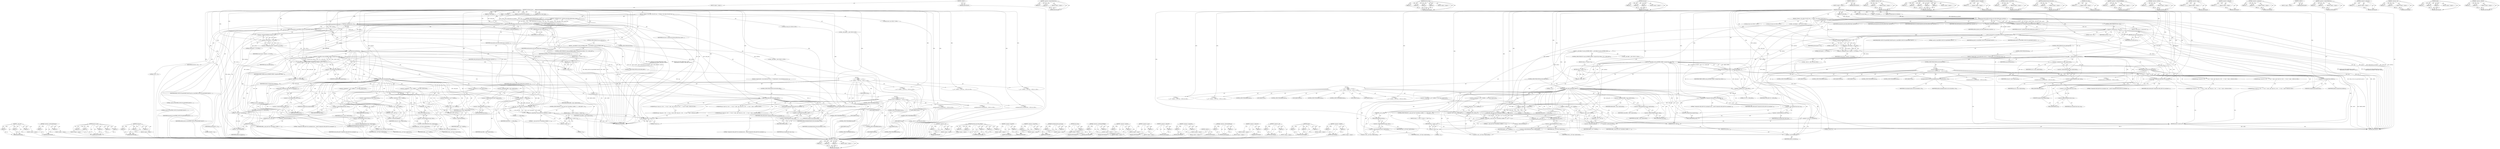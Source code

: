 digraph "&lt;operator&gt;.shiftLeft" {
vulnerable_299 [label=<(METHOD,__copy_user)>];
vulnerable_300 [label=<(PARAM,p1)>];
vulnerable_301 [label=<(PARAM,p2)>];
vulnerable_302 [label=<(PARAM,p3)>];
vulnerable_303 [label=<(BLOCK,&lt;empty&gt;,&lt;empty&gt;)>];
vulnerable_304 [label=<(METHOD_RETURN,ANY)>];
vulnerable_278 [label=<(METHOD,&lt;operator&gt;.indirectIndexAccess)>];
vulnerable_279 [label=<(PARAM,p1)>];
vulnerable_280 [label=<(PARAM,p2)>];
vulnerable_281 [label=<(BLOCK,&lt;empty&gt;,&lt;empty&gt;)>];
vulnerable_282 [label=<(METHOD_RETURN,ANY)>];
vulnerable_228 [label=<(METHOD,perf_sw_event)>];
vulnerable_229 [label=<(PARAM,p1)>];
vulnerable_230 [label=<(PARAM,p2)>];
vulnerable_231 [label=<(PARAM,p3)>];
vulnerable_232 [label=<(PARAM,p4)>];
vulnerable_233 [label=<(PARAM,p5)>];
vulnerable_234 [label=<(BLOCK,&lt;empty&gt;,&lt;empty&gt;)>];
vulnerable_235 [label=<(METHOD_RETURN,ANY)>];
vulnerable_254 [label=<(METHOD,access_ok)>];
vulnerable_255 [label=<(PARAM,p1)>];
vulnerable_256 [label=<(PARAM,p2)>];
vulnerable_257 [label=<(PARAM,p3)>];
vulnerable_258 [label=<(BLOCK,&lt;empty&gt;,&lt;empty&gt;)>];
vulnerable_259 [label=<(METHOD_RETURN,ANY)>];
vulnerable_6 [label=<(METHOD,&lt;global&gt;)<SUB>1</SUB>>];
vulnerable_7 [label=<(BLOCK,&lt;empty&gt;,&lt;empty&gt;)<SUB>1</SUB>>];
vulnerable_8 [label=<(METHOD,misaligned_store)<SUB>1</SUB>>];
vulnerable_9 [label=<(PARAM,struct pt_regs *regs)<SUB>1</SUB>>];
vulnerable_10 [label=<(PARAM,__u32 opcode)<SUB>2</SUB>>];
vulnerable_11 [label=<(PARAM,int displacement_not_indexed)<SUB>3</SUB>>];
vulnerable_12 [label=<(PARAM,int width_shift)<SUB>4</SUB>>];
vulnerable_13 [label=<(BLOCK,{
	/* Return -1 for a fault, 0 for OK */
	int e...,{
	/* Return -1 for a fault, 0 for OK */
	int e...)<SUB>5</SUB>>];
vulnerable_14 [label="<(LOCAL,int error: int)<SUB>7</SUB>>"];
vulnerable_15 [label="<(LOCAL,int srcreg: int)<SUB>8</SUB>>"];
vulnerable_16 [label="<(LOCAL,__u64 address: __u64)<SUB>9</SUB>>"];
vulnerable_17 [label=<(&lt;operator&gt;.assignment,error = generate_and_check_address(regs, opcode...)<SUB>11</SUB>>];
vulnerable_18 [label=<(IDENTIFIER,error,error = generate_and_check_address(regs, opcode...)<SUB>11</SUB>>];
vulnerable_19 [label=<(generate_and_check_address,generate_and_check_address(regs, opcode,
			dis...)<SUB>11</SUB>>];
vulnerable_20 [label=<(IDENTIFIER,regs,generate_and_check_address(regs, opcode,
			dis...)<SUB>11</SUB>>];
vulnerable_21 [label=<(IDENTIFIER,opcode,generate_and_check_address(regs, opcode,
			dis...)<SUB>11</SUB>>];
vulnerable_22 [label=<(IDENTIFIER,displacement_not_indexed,generate_and_check_address(regs, opcode,
			dis...)<SUB>12</SUB>>];
vulnerable_23 [label=<(IDENTIFIER,width_shift,generate_and_check_address(regs, opcode,
			dis...)<SUB>12</SUB>>];
vulnerable_24 [label=<(&lt;operator&gt;.addressOf,&amp;address)<SUB>12</SUB>>];
vulnerable_25 [label=<(IDENTIFIER,address,generate_and_check_address(regs, opcode,
			dis...)<SUB>12</SUB>>];
vulnerable_26 [label=<(CONTROL_STRUCTURE,IF,if (error &lt; 0))<SUB>13</SUB>>];
vulnerable_27 [label=<(&lt;operator&gt;.lessThan,error &lt; 0)<SUB>13</SUB>>];
vulnerable_28 [label=<(IDENTIFIER,error,error &lt; 0)<SUB>13</SUB>>];
vulnerable_29 [label=<(LITERAL,0,error &lt; 0)<SUB>13</SUB>>];
vulnerable_30 [label=<(BLOCK,{
 		return error;
 	},{
 		return error;
 	})<SUB>13</SUB>>];
vulnerable_31 [label=<(RETURN,return error;,return error;)<SUB>14</SUB>>];
vulnerable_32 [label=<(IDENTIFIER,error,return error;)<SUB>14</SUB>>];
vulnerable_33 [label=<(perf_sw_event,perf_sw_event(PERF_COUNT_SW_ALIGNMENT_FAULTS, 1...)<SUB>17</SUB>>];
vulnerable_34 [label=<(IDENTIFIER,PERF_COUNT_SW_ALIGNMENT_FAULTS,perf_sw_event(PERF_COUNT_SW_ALIGNMENT_FAULTS, 1...)<SUB>17</SUB>>];
vulnerable_35 [label=<(LITERAL,1,perf_sw_event(PERF_COUNT_SW_ALIGNMENT_FAULTS, 1...)<SUB>17</SUB>>];
vulnerable_36 [label=<(LITERAL,0,perf_sw_event(PERF_COUNT_SW_ALIGNMENT_FAULTS, 1...)<SUB>17</SUB>>];
vulnerable_37 [label=<(IDENTIFIER,regs,perf_sw_event(PERF_COUNT_SW_ALIGNMENT_FAULTS, 1...)<SUB>17</SUB>>];
vulnerable_38 [label=<(IDENTIFIER,address,perf_sw_event(PERF_COUNT_SW_ALIGNMENT_FAULTS, 1...)<SUB>17</SUB>>];
vulnerable_39 [label=<(&lt;operator&gt;.assignment,srcreg = (opcode &gt;&gt; 4) &amp; 0x3f)<SUB>19</SUB>>];
vulnerable_40 [label=<(IDENTIFIER,srcreg,srcreg = (opcode &gt;&gt; 4) &amp; 0x3f)<SUB>19</SUB>>];
vulnerable_41 [label=<(&lt;operator&gt;.and,(opcode &gt;&gt; 4) &amp; 0x3f)<SUB>19</SUB>>];
vulnerable_42 [label=<(&lt;operator&gt;.arithmeticShiftRight,opcode &gt;&gt; 4)<SUB>19</SUB>>];
vulnerable_43 [label=<(IDENTIFIER,opcode,opcode &gt;&gt; 4)<SUB>19</SUB>>];
vulnerable_44 [label=<(LITERAL,4,opcode &gt;&gt; 4)<SUB>19</SUB>>];
vulnerable_45 [label=<(LITERAL,0x3f,(opcode &gt;&gt; 4) &amp; 0x3f)<SUB>19</SUB>>];
vulnerable_46 [label=<(CONTROL_STRUCTURE,IF,if (user_mode(regs)))<SUB>20</SUB>>];
vulnerable_47 [label=<(user_mode,user_mode(regs))<SUB>20</SUB>>];
vulnerable_48 [label=<(IDENTIFIER,regs,user_mode(regs))<SUB>20</SUB>>];
vulnerable_49 [label=<(BLOCK,{
		__u64 buffer;

		if (!access_ok(VERIFY_WRIT...,{
		__u64 buffer;

		if (!access_ok(VERIFY_WRIT...)<SUB>20</SUB>>];
vulnerable_50 [label="<(LOCAL,__u64 buffer: __u64)<SUB>21</SUB>>"];
vulnerable_51 [label=<(CONTROL_STRUCTURE,IF,if (!access_ok(VERIFY_WRITE, (unsigned long) address, 1UL&lt;&lt;width_shift)))<SUB>23</SUB>>];
vulnerable_52 [label=<(&lt;operator&gt;.logicalNot,!access_ok(VERIFY_WRITE, (unsigned long) addres...)<SUB>23</SUB>>];
vulnerable_53 [label=<(access_ok,access_ok(VERIFY_WRITE, (unsigned long) address...)<SUB>23</SUB>>];
vulnerable_54 [label=<(IDENTIFIER,VERIFY_WRITE,access_ok(VERIFY_WRITE, (unsigned long) address...)<SUB>23</SUB>>];
vulnerable_55 [label=<(&lt;operator&gt;.cast,(unsigned long) address)<SUB>23</SUB>>];
vulnerable_56 [label=<(UNKNOWN,unsigned long,unsigned long)<SUB>23</SUB>>];
vulnerable_57 [label=<(IDENTIFIER,address,(unsigned long) address)<SUB>23</SUB>>];
vulnerable_58 [label=<(&lt;operator&gt;.shiftLeft,1UL&lt;&lt;width_shift)<SUB>23</SUB>>];
vulnerable_59 [label=<(LITERAL,1UL,1UL&lt;&lt;width_shift)<SUB>23</SUB>>];
vulnerable_60 [label=<(IDENTIFIER,width_shift,1UL&lt;&lt;width_shift)<SUB>23</SUB>>];
vulnerable_61 [label=<(BLOCK,{
			return -1;
		},{
			return -1;
		})<SUB>23</SUB>>];
vulnerable_62 [label=<(RETURN,return -1;,return -1;)<SUB>24</SUB>>];
vulnerable_63 [label=<(&lt;operator&gt;.minus,-1)<SUB>24</SUB>>];
vulnerable_64 [label=<(LITERAL,1,-1)<SUB>24</SUB>>];
vulnerable_65 [label=<(CONTROL_STRUCTURE,SWITCH,switch(width_shift))<SUB>27</SUB>>];
vulnerable_66 [label=<(IDENTIFIER,width_shift,switch(width_shift))<SUB>27</SUB>>];
vulnerable_67 [label="<(BLOCK,{
		case 1:
			*(__u16 *) &amp;buffer = (__u16) reg...,{
		case 1:
			*(__u16 *) &amp;buffer = (__u16) reg...)<SUB>27</SUB>>"];
vulnerable_68 [label=<(JUMP_TARGET,case)<SUB>28</SUB>>];
vulnerable_69 [label="<(LITERAL,1,{
		case 1:
			*(__u16 *) &amp;buffer = (__u16) reg...)<SUB>28</SUB>>"];
vulnerable_70 [label=<(&lt;operator&gt;.assignment,*(__u16 *) &amp;buffer = (__u16) regs-&gt;regs[srcreg])<SUB>29</SUB>>];
vulnerable_71 [label=<(&lt;operator&gt;.indirection,*(__u16 *) &amp;buffer)<SUB>29</SUB>>];
vulnerable_72 [label=<(&lt;operator&gt;.cast,(__u16 *) &amp;buffer)<SUB>29</SUB>>];
vulnerable_73 [label=<(UNKNOWN,__u16 *,__u16 *)<SUB>29</SUB>>];
vulnerable_74 [label=<(&lt;operator&gt;.addressOf,&amp;buffer)<SUB>29</SUB>>];
vulnerable_75 [label=<(IDENTIFIER,buffer,(__u16 *) &amp;buffer)<SUB>29</SUB>>];
vulnerable_76 [label=<(&lt;operator&gt;.cast,(__u16) regs-&gt;regs[srcreg])<SUB>29</SUB>>];
vulnerable_77 [label=<(UNKNOWN,__u16,__u16)<SUB>29</SUB>>];
vulnerable_78 [label=<(&lt;operator&gt;.indirectIndexAccess,regs-&gt;regs[srcreg])<SUB>29</SUB>>];
vulnerable_79 [label=<(&lt;operator&gt;.indirectFieldAccess,regs-&gt;regs)<SUB>29</SUB>>];
vulnerable_80 [label=<(IDENTIFIER,regs,(__u16) regs-&gt;regs[srcreg])<SUB>29</SUB>>];
vulnerable_81 [label=<(FIELD_IDENTIFIER,regs,regs)<SUB>29</SUB>>];
vulnerable_82 [label=<(IDENTIFIER,srcreg,(__u16) regs-&gt;regs[srcreg])<SUB>29</SUB>>];
vulnerable_83 [label=<(CONTROL_STRUCTURE,BREAK,break;)<SUB>30</SUB>>];
vulnerable_84 [label=<(JUMP_TARGET,case)<SUB>31</SUB>>];
vulnerable_85 [label="<(LITERAL,2,{
		case 1:
			*(__u16 *) &amp;buffer = (__u16) reg...)<SUB>31</SUB>>"];
vulnerable_86 [label=<(&lt;operator&gt;.assignment,*(__u32 *) &amp;buffer = (__u32) regs-&gt;regs[srcreg])<SUB>32</SUB>>];
vulnerable_87 [label=<(&lt;operator&gt;.indirection,*(__u32 *) &amp;buffer)<SUB>32</SUB>>];
vulnerable_88 [label=<(&lt;operator&gt;.cast,(__u32 *) &amp;buffer)<SUB>32</SUB>>];
vulnerable_89 [label=<(UNKNOWN,__u32 *,__u32 *)<SUB>32</SUB>>];
vulnerable_90 [label=<(&lt;operator&gt;.addressOf,&amp;buffer)<SUB>32</SUB>>];
vulnerable_91 [label=<(IDENTIFIER,buffer,(__u32 *) &amp;buffer)<SUB>32</SUB>>];
vulnerable_92 [label=<(&lt;operator&gt;.cast,(__u32) regs-&gt;regs[srcreg])<SUB>32</SUB>>];
vulnerable_93 [label=<(UNKNOWN,__u32,__u32)<SUB>32</SUB>>];
vulnerable_94 [label=<(&lt;operator&gt;.indirectIndexAccess,regs-&gt;regs[srcreg])<SUB>32</SUB>>];
vulnerable_95 [label=<(&lt;operator&gt;.indirectFieldAccess,regs-&gt;regs)<SUB>32</SUB>>];
vulnerable_96 [label=<(IDENTIFIER,regs,(__u32) regs-&gt;regs[srcreg])<SUB>32</SUB>>];
vulnerable_97 [label=<(FIELD_IDENTIFIER,regs,regs)<SUB>32</SUB>>];
vulnerable_98 [label=<(IDENTIFIER,srcreg,(__u32) regs-&gt;regs[srcreg])<SUB>32</SUB>>];
vulnerable_99 [label=<(CONTROL_STRUCTURE,BREAK,break;)<SUB>33</SUB>>];
vulnerable_100 [label=<(JUMP_TARGET,case)<SUB>34</SUB>>];
vulnerable_101 [label="<(LITERAL,3,{
		case 1:
			*(__u16 *) &amp;buffer = (__u16) reg...)<SUB>34</SUB>>"];
vulnerable_102 [label=<(&lt;operator&gt;.assignment,buffer = regs-&gt;regs[srcreg])<SUB>35</SUB>>];
vulnerable_103 [label=<(IDENTIFIER,buffer,buffer = regs-&gt;regs[srcreg])<SUB>35</SUB>>];
vulnerable_104 [label=<(&lt;operator&gt;.indirectIndexAccess,regs-&gt;regs[srcreg])<SUB>35</SUB>>];
vulnerable_105 [label=<(&lt;operator&gt;.indirectFieldAccess,regs-&gt;regs)<SUB>35</SUB>>];
vulnerable_106 [label=<(IDENTIFIER,regs,buffer = regs-&gt;regs[srcreg])<SUB>35</SUB>>];
vulnerable_107 [label=<(FIELD_IDENTIFIER,regs,regs)<SUB>35</SUB>>];
vulnerable_108 [label=<(IDENTIFIER,srcreg,buffer = regs-&gt;regs[srcreg])<SUB>35</SUB>>];
vulnerable_109 [label=<(CONTROL_STRUCTURE,BREAK,break;)<SUB>36</SUB>>];
vulnerable_110 [label=<(JUMP_TARGET,default)<SUB>37</SUB>>];
vulnerable_111 [label=<(printk,printk(&quot;Unexpected width_shift %d in misaligned...)<SUB>38</SUB>>];
vulnerable_112 [label=<(LITERAL,&quot;Unexpected width_shift %d in misaligned_store,...,printk(&quot;Unexpected width_shift %d in misaligned...)<SUB>38</SUB>>];
vulnerable_113 [label=<(IDENTIFIER,width_shift,printk(&quot;Unexpected width_shift %d in misaligned...)<SUB>39</SUB>>];
vulnerable_114 [label=<(&lt;operator&gt;.cast,(unsigned long) regs-&gt;pc)<SUB>39</SUB>>];
vulnerable_115 [label=<(UNKNOWN,unsigned long,unsigned long)<SUB>39</SUB>>];
vulnerable_116 [label=<(&lt;operator&gt;.indirectFieldAccess,regs-&gt;pc)<SUB>39</SUB>>];
vulnerable_117 [label=<(IDENTIFIER,regs,(unsigned long) regs-&gt;pc)<SUB>39</SUB>>];
vulnerable_118 [label=<(FIELD_IDENTIFIER,pc,pc)<SUB>39</SUB>>];
vulnerable_119 [label=<(CONTROL_STRUCTURE,BREAK,break;)<SUB>40</SUB>>];
vulnerable_120 [label=<(CONTROL_STRUCTURE,IF,if (__copy_user((void *)(int)address, &amp;buffer, (1 &lt;&lt; width_shift)) &gt; 0))<SUB>43</SUB>>];
vulnerable_121 [label=<(&lt;operator&gt;.greaterThan,__copy_user((void *)(int)address, &amp;buffer, (1 &lt;...)<SUB>43</SUB>>];
vulnerable_122 [label=<(__copy_user,__copy_user((void *)(int)address, &amp;buffer, (1 &lt;...)<SUB>43</SUB>>];
vulnerable_123 [label=<(&lt;operator&gt;.cast,(void *)(int)address)<SUB>43</SUB>>];
vulnerable_124 [label=<(UNKNOWN,void *,void *)<SUB>43</SUB>>];
vulnerable_125 [label=<(&lt;operator&gt;.cast,(int)address)<SUB>43</SUB>>];
vulnerable_126 [label=<(UNKNOWN,int,int)<SUB>43</SUB>>];
vulnerable_127 [label=<(IDENTIFIER,address,(int)address)<SUB>43</SUB>>];
vulnerable_128 [label=<(&lt;operator&gt;.addressOf,&amp;buffer)<SUB>43</SUB>>];
vulnerable_129 [label=<(IDENTIFIER,buffer,__copy_user((void *)(int)address, &amp;buffer, (1 &lt;...)<SUB>43</SUB>>];
vulnerable_130 [label=<(&lt;operator&gt;.shiftLeft,1 &lt;&lt; width_shift)<SUB>43</SUB>>];
vulnerable_131 [label=<(LITERAL,1,1 &lt;&lt; width_shift)<SUB>43</SUB>>];
vulnerable_132 [label=<(IDENTIFIER,width_shift,1 &lt;&lt; width_shift)<SUB>43</SUB>>];
vulnerable_133 [label=<(LITERAL,0,__copy_user((void *)(int)address, &amp;buffer, (1 &lt;...)<SUB>43</SUB>>];
vulnerable_134 [label=<(BLOCK,{
			return -1; /* fault */
		},{
			return -1; /* fault */
		})<SUB>43</SUB>>];
vulnerable_135 [label=<(RETURN,return -1;,return -1;)<SUB>44</SUB>>];
vulnerable_136 [label=<(&lt;operator&gt;.minus,-1)<SUB>44</SUB>>];
vulnerable_137 [label=<(LITERAL,1,-1)<SUB>44</SUB>>];
vulnerable_138 [label=<(CONTROL_STRUCTURE,ELSE,else)<SUB>46</SUB>>];
vulnerable_139 [label=<(BLOCK,{
		/* kernel mode - we can take short cuts sin...,{
		/* kernel mode - we can take short cuts sin...)<SUB>46</SUB>>];
vulnerable_140 [label="<(LOCAL,__u64 val: __u64)<SUB>48</SUB>>"];
vulnerable_141 [label=<(&lt;operator&gt;.assignment,val = regs-&gt;regs[srcreg])<SUB>48</SUB>>];
vulnerable_142 [label=<(IDENTIFIER,val,val = regs-&gt;regs[srcreg])<SUB>48</SUB>>];
vulnerable_143 [label=<(&lt;operator&gt;.indirectIndexAccess,regs-&gt;regs[srcreg])<SUB>48</SUB>>];
vulnerable_144 [label=<(&lt;operator&gt;.indirectFieldAccess,regs-&gt;regs)<SUB>48</SUB>>];
vulnerable_145 [label=<(IDENTIFIER,regs,val = regs-&gt;regs[srcreg])<SUB>48</SUB>>];
vulnerable_146 [label=<(FIELD_IDENTIFIER,regs,regs)<SUB>48</SUB>>];
vulnerable_147 [label=<(IDENTIFIER,srcreg,val = regs-&gt;regs[srcreg])<SUB>48</SUB>>];
vulnerable_148 [label=<(CONTROL_STRUCTURE,SWITCH,switch(width_shift))<SUB>50</SUB>>];
vulnerable_149 [label=<(IDENTIFIER,width_shift,switch(width_shift))<SUB>50</SUB>>];
vulnerable_150 [label="<(BLOCK,{
		case 1:
			misaligned_kernel_word_store(add...,{
		case 1:
			misaligned_kernel_word_store(add...)<SUB>50</SUB>>"];
vulnerable_151 [label=<(JUMP_TARGET,case)<SUB>51</SUB>>];
vulnerable_152 [label="<(LITERAL,1,{
		case 1:
			misaligned_kernel_word_store(add...)<SUB>51</SUB>>"];
vulnerable_153 [label=<(misaligned_kernel_word_store,misaligned_kernel_word_store(address, val))<SUB>52</SUB>>];
vulnerable_154 [label=<(IDENTIFIER,address,misaligned_kernel_word_store(address, val))<SUB>52</SUB>>];
vulnerable_155 [label=<(IDENTIFIER,val,misaligned_kernel_word_store(address, val))<SUB>52</SUB>>];
vulnerable_156 [label=<(CONTROL_STRUCTURE,BREAK,break;)<SUB>53</SUB>>];
vulnerable_157 [label=<(JUMP_TARGET,case)<SUB>54</SUB>>];
vulnerable_158 [label="<(LITERAL,2,{
		case 1:
			misaligned_kernel_word_store(add...)<SUB>54</SUB>>"];
vulnerable_159 [label="<(UNKNOWN,asm (&quot;stlo.l %1, 0, %0&quot; : : &quot;r&quot; (val), &quot;r&quot; (add...,asm (&quot;stlo.l %1, 0, %0&quot; : : &quot;r&quot; (val), &quot;r&quot; (add...)<SUB>55</SUB>>"];
vulnerable_160 [label="<(UNKNOWN,asm (&quot;sthi.l %1, 3, %0&quot; : : &quot;r&quot; (val), &quot;r&quot; (add...,asm (&quot;sthi.l %1, 3, %0&quot; : : &quot;r&quot; (val), &quot;r&quot; (add...)<SUB>56</SUB>>"];
vulnerable_161 [label=<(CONTROL_STRUCTURE,BREAK,break;)<SUB>57</SUB>>];
vulnerable_162 [label=<(JUMP_TARGET,case)<SUB>58</SUB>>];
vulnerable_163 [label="<(LITERAL,3,{
		case 1:
			misaligned_kernel_word_store(add...)<SUB>58</SUB>>"];
vulnerable_164 [label="<(UNKNOWN,asm (&quot;stlo.q %1, 0, %0&quot; : : &quot;r&quot; (val), &quot;r&quot; (add...,asm (&quot;stlo.q %1, 0, %0&quot; : : &quot;r&quot; (val), &quot;r&quot; (add...)<SUB>59</SUB>>"];
vulnerable_165 [label="<(UNKNOWN,asm (&quot;sthi.q %1, 7, %0&quot; : : &quot;r&quot; (val), &quot;r&quot; (add...,asm (&quot;sthi.q %1, 7, %0&quot; : : &quot;r&quot; (val), &quot;r&quot; (add...)<SUB>60</SUB>>"];
vulnerable_166 [label=<(CONTROL_STRUCTURE,BREAK,break;)<SUB>61</SUB>>];
vulnerable_167 [label=<(JUMP_TARGET,default)<SUB>63</SUB>>];
vulnerable_168 [label=<(printk,printk(&quot;Unexpected width_shift %d in misaligned...)<SUB>64</SUB>>];
vulnerable_169 [label=<(LITERAL,&quot;Unexpected width_shift %d in misaligned_store,...,printk(&quot;Unexpected width_shift %d in misaligned...)<SUB>64</SUB>>];
vulnerable_170 [label=<(IDENTIFIER,width_shift,printk(&quot;Unexpected width_shift %d in misaligned...)<SUB>65</SUB>>];
vulnerable_171 [label=<(&lt;operator&gt;.cast,(unsigned long) regs-&gt;pc)<SUB>65</SUB>>];
vulnerable_172 [label=<(UNKNOWN,unsigned long,unsigned long)<SUB>65</SUB>>];
vulnerable_173 [label=<(&lt;operator&gt;.indirectFieldAccess,regs-&gt;pc)<SUB>65</SUB>>];
vulnerable_174 [label=<(IDENTIFIER,regs,(unsigned long) regs-&gt;pc)<SUB>65</SUB>>];
vulnerable_175 [label=<(FIELD_IDENTIFIER,pc,pc)<SUB>65</SUB>>];
vulnerable_176 [label=<(CONTROL_STRUCTURE,BREAK,break;)<SUB>66</SUB>>];
vulnerable_177 [label=<(RETURN,return 0;,return 0;)<SUB>70</SUB>>];
vulnerable_178 [label=<(LITERAL,0,return 0;)<SUB>70</SUB>>];
vulnerable_179 [label=<(METHOD_RETURN,int)<SUB>1</SUB>>];
vulnerable_181 [label=<(METHOD_RETURN,ANY)<SUB>1</SUB>>];
vulnerable_260 [label=<(METHOD,&lt;operator&gt;.cast)>];
vulnerable_261 [label=<(PARAM,p1)>];
vulnerable_262 [label=<(PARAM,p2)>];
vulnerable_263 [label=<(BLOCK,&lt;empty&gt;,&lt;empty&gt;)>];
vulnerable_264 [label=<(METHOD_RETURN,ANY)>];
vulnerable_211 [label=<(METHOD,generate_and_check_address)>];
vulnerable_212 [label=<(PARAM,p1)>];
vulnerable_213 [label=<(PARAM,p2)>];
vulnerable_214 [label=<(PARAM,p3)>];
vulnerable_215 [label=<(PARAM,p4)>];
vulnerable_216 [label=<(PARAM,p5)>];
vulnerable_217 [label=<(BLOCK,&lt;empty&gt;,&lt;empty&gt;)>];
vulnerable_218 [label=<(METHOD_RETURN,ANY)>];
vulnerable_250 [label=<(METHOD,&lt;operator&gt;.logicalNot)>];
vulnerable_251 [label=<(PARAM,p1)>];
vulnerable_252 [label=<(BLOCK,&lt;empty&gt;,&lt;empty&gt;)>];
vulnerable_253 [label=<(METHOD_RETURN,ANY)>];
vulnerable_294 [label=<(METHOD,&lt;operator&gt;.greaterThan)>];
vulnerable_295 [label=<(PARAM,p1)>];
vulnerable_296 [label=<(PARAM,p2)>];
vulnerable_297 [label=<(BLOCK,&lt;empty&gt;,&lt;empty&gt;)>];
vulnerable_298 [label=<(METHOD_RETURN,ANY)>];
vulnerable_305 [label=<(METHOD,misaligned_kernel_word_store)>];
vulnerable_306 [label=<(PARAM,p1)>];
vulnerable_307 [label=<(PARAM,p2)>];
vulnerable_308 [label=<(BLOCK,&lt;empty&gt;,&lt;empty&gt;)>];
vulnerable_309 [label=<(METHOD_RETURN,ANY)>];
vulnerable_246 [label=<(METHOD,user_mode)>];
vulnerable_247 [label=<(PARAM,p1)>];
vulnerable_248 [label=<(BLOCK,&lt;empty&gt;,&lt;empty&gt;)>];
vulnerable_249 [label=<(METHOD_RETURN,ANY)>];
vulnerable_241 [label=<(METHOD,&lt;operator&gt;.arithmeticShiftRight)>];
vulnerable_242 [label=<(PARAM,p1)>];
vulnerable_243 [label=<(PARAM,p2)>];
vulnerable_244 [label=<(BLOCK,&lt;empty&gt;,&lt;empty&gt;)>];
vulnerable_245 [label=<(METHOD_RETURN,ANY)>];
vulnerable_223 [label=<(METHOD,&lt;operator&gt;.lessThan)>];
vulnerable_224 [label=<(PARAM,p1)>];
vulnerable_225 [label=<(PARAM,p2)>];
vulnerable_226 [label=<(BLOCK,&lt;empty&gt;,&lt;empty&gt;)>];
vulnerable_227 [label=<(METHOD_RETURN,ANY)>];
vulnerable_270 [label=<(METHOD,&lt;operator&gt;.minus)>];
vulnerable_271 [label=<(PARAM,p1)>];
vulnerable_272 [label=<(BLOCK,&lt;empty&gt;,&lt;empty&gt;)>];
vulnerable_273 [label=<(METHOD_RETURN,ANY)>];
vulnerable_219 [label=<(METHOD,&lt;operator&gt;.addressOf)>];
vulnerable_220 [label=<(PARAM,p1)>];
vulnerable_221 [label=<(BLOCK,&lt;empty&gt;,&lt;empty&gt;)>];
vulnerable_222 [label=<(METHOD_RETURN,ANY)>];
vulnerable_206 [label=<(METHOD,&lt;operator&gt;.assignment)>];
vulnerable_207 [label=<(PARAM,p1)>];
vulnerable_208 [label=<(PARAM,p2)>];
vulnerable_209 [label=<(BLOCK,&lt;empty&gt;,&lt;empty&gt;)>];
vulnerable_210 [label=<(METHOD_RETURN,ANY)>];
vulnerable_200 [label=<(METHOD,&lt;global&gt;)<SUB>1</SUB>>];
vulnerable_201 [label=<(BLOCK,&lt;empty&gt;,&lt;empty&gt;)>];
vulnerable_202 [label=<(METHOD_RETURN,ANY)>];
vulnerable_283 [label=<(METHOD,&lt;operator&gt;.indirectFieldAccess)>];
vulnerable_284 [label=<(PARAM,p1)>];
vulnerable_285 [label=<(PARAM,p2)>];
vulnerable_286 [label=<(BLOCK,&lt;empty&gt;,&lt;empty&gt;)>];
vulnerable_287 [label=<(METHOD_RETURN,ANY)>];
vulnerable_274 [label=<(METHOD,&lt;operator&gt;.indirection)>];
vulnerable_275 [label=<(PARAM,p1)>];
vulnerable_276 [label=<(BLOCK,&lt;empty&gt;,&lt;empty&gt;)>];
vulnerable_277 [label=<(METHOD_RETURN,ANY)>];
vulnerable_236 [label=<(METHOD,&lt;operator&gt;.and)>];
vulnerable_237 [label=<(PARAM,p1)>];
vulnerable_238 [label=<(PARAM,p2)>];
vulnerable_239 [label=<(BLOCK,&lt;empty&gt;,&lt;empty&gt;)>];
vulnerable_240 [label=<(METHOD_RETURN,ANY)>];
vulnerable_288 [label=<(METHOD,printk)>];
vulnerable_289 [label=<(PARAM,p1)>];
vulnerable_290 [label=<(PARAM,p2)>];
vulnerable_291 [label=<(PARAM,p3)>];
vulnerable_292 [label=<(BLOCK,&lt;empty&gt;,&lt;empty&gt;)>];
vulnerable_293 [label=<(METHOD_RETURN,ANY)>];
vulnerable_265 [label=<(METHOD,&lt;operator&gt;.shiftLeft)>];
vulnerable_266 [label=<(PARAM,p1)>];
vulnerable_267 [label=<(PARAM,p2)>];
vulnerable_268 [label=<(BLOCK,&lt;empty&gt;,&lt;empty&gt;)>];
vulnerable_269 [label=<(METHOD_RETURN,ANY)>];
fixed_297 [label=<(METHOD,__copy_user)>];
fixed_298 [label=<(PARAM,p1)>];
fixed_299 [label=<(PARAM,p2)>];
fixed_300 [label=<(PARAM,p3)>];
fixed_301 [label=<(BLOCK,&lt;empty&gt;,&lt;empty&gt;)>];
fixed_302 [label=<(METHOD_RETURN,ANY)>];
fixed_276 [label=<(METHOD,&lt;operator&gt;.indirectIndexAccess)>];
fixed_277 [label=<(PARAM,p1)>];
fixed_278 [label=<(PARAM,p2)>];
fixed_279 [label=<(BLOCK,&lt;empty&gt;,&lt;empty&gt;)>];
fixed_280 [label=<(METHOD_RETURN,ANY)>];
fixed_227 [label=<(METHOD,perf_sw_event)>];
fixed_228 [label=<(PARAM,p1)>];
fixed_229 [label=<(PARAM,p2)>];
fixed_230 [label=<(PARAM,p3)>];
fixed_231 [label=<(PARAM,p4)>];
fixed_232 [label=<(BLOCK,&lt;empty&gt;,&lt;empty&gt;)>];
fixed_233 [label=<(METHOD_RETURN,ANY)>];
fixed_252 [label=<(METHOD,access_ok)>];
fixed_253 [label=<(PARAM,p1)>];
fixed_254 [label=<(PARAM,p2)>];
fixed_255 [label=<(PARAM,p3)>];
fixed_256 [label=<(BLOCK,&lt;empty&gt;,&lt;empty&gt;)>];
fixed_257 [label=<(METHOD_RETURN,ANY)>];
fixed_6 [label=<(METHOD,&lt;global&gt;)<SUB>1</SUB>>];
fixed_7 [label=<(BLOCK,&lt;empty&gt;,&lt;empty&gt;)<SUB>1</SUB>>];
fixed_8 [label=<(METHOD,misaligned_store)<SUB>1</SUB>>];
fixed_9 [label=<(PARAM,struct pt_regs *regs)<SUB>1</SUB>>];
fixed_10 [label=<(PARAM,__u32 opcode)<SUB>2</SUB>>];
fixed_11 [label=<(PARAM,int displacement_not_indexed)<SUB>3</SUB>>];
fixed_12 [label=<(PARAM,int width_shift)<SUB>4</SUB>>];
fixed_13 [label=<(BLOCK,{
	/* Return -1 for a fault, 0 for OK */
	int e...,{
	/* Return -1 for a fault, 0 for OK */
	int e...)<SUB>5</SUB>>];
fixed_14 [label="<(LOCAL,int error: int)<SUB>7</SUB>>"];
fixed_15 [label="<(LOCAL,int srcreg: int)<SUB>8</SUB>>"];
fixed_16 [label="<(LOCAL,__u64 address: __u64)<SUB>9</SUB>>"];
fixed_17 [label=<(&lt;operator&gt;.assignment,error = generate_and_check_address(regs, opcode...)<SUB>11</SUB>>];
fixed_18 [label=<(IDENTIFIER,error,error = generate_and_check_address(regs, opcode...)<SUB>11</SUB>>];
fixed_19 [label=<(generate_and_check_address,generate_and_check_address(regs, opcode,
			dis...)<SUB>11</SUB>>];
fixed_20 [label=<(IDENTIFIER,regs,generate_and_check_address(regs, opcode,
			dis...)<SUB>11</SUB>>];
fixed_21 [label=<(IDENTIFIER,opcode,generate_and_check_address(regs, opcode,
			dis...)<SUB>11</SUB>>];
fixed_22 [label=<(IDENTIFIER,displacement_not_indexed,generate_and_check_address(regs, opcode,
			dis...)<SUB>12</SUB>>];
fixed_23 [label=<(IDENTIFIER,width_shift,generate_and_check_address(regs, opcode,
			dis...)<SUB>12</SUB>>];
fixed_24 [label=<(&lt;operator&gt;.addressOf,&amp;address)<SUB>12</SUB>>];
fixed_25 [label=<(IDENTIFIER,address,generate_and_check_address(regs, opcode,
			dis...)<SUB>12</SUB>>];
fixed_26 [label=<(CONTROL_STRUCTURE,IF,if (error &lt; 0))<SUB>13</SUB>>];
fixed_27 [label=<(&lt;operator&gt;.lessThan,error &lt; 0)<SUB>13</SUB>>];
fixed_28 [label=<(IDENTIFIER,error,error &lt; 0)<SUB>13</SUB>>];
fixed_29 [label=<(LITERAL,0,error &lt; 0)<SUB>13</SUB>>];
fixed_30 [label=<(BLOCK,{
 		return error;
 	},{
 		return error;
 	})<SUB>13</SUB>>];
fixed_31 [label=<(RETURN,return error;,return error;)<SUB>14</SUB>>];
fixed_32 [label=<(IDENTIFIER,error,return error;)<SUB>14</SUB>>];
fixed_33 [label=<(perf_sw_event,perf_sw_event(PERF_COUNT_SW_ALIGNMENT_FAULTS, 1...)<SUB>17</SUB>>];
fixed_34 [label=<(IDENTIFIER,PERF_COUNT_SW_ALIGNMENT_FAULTS,perf_sw_event(PERF_COUNT_SW_ALIGNMENT_FAULTS, 1...)<SUB>17</SUB>>];
fixed_35 [label=<(LITERAL,1,perf_sw_event(PERF_COUNT_SW_ALIGNMENT_FAULTS, 1...)<SUB>17</SUB>>];
fixed_36 [label=<(IDENTIFIER,regs,perf_sw_event(PERF_COUNT_SW_ALIGNMENT_FAULTS, 1...)<SUB>17</SUB>>];
fixed_37 [label=<(IDENTIFIER,address,perf_sw_event(PERF_COUNT_SW_ALIGNMENT_FAULTS, 1...)<SUB>17</SUB>>];
fixed_38 [label=<(&lt;operator&gt;.assignment,srcreg = (opcode &gt;&gt; 4) &amp; 0x3f)<SUB>19</SUB>>];
fixed_39 [label=<(IDENTIFIER,srcreg,srcreg = (opcode &gt;&gt; 4) &amp; 0x3f)<SUB>19</SUB>>];
fixed_40 [label=<(&lt;operator&gt;.and,(opcode &gt;&gt; 4) &amp; 0x3f)<SUB>19</SUB>>];
fixed_41 [label=<(&lt;operator&gt;.arithmeticShiftRight,opcode &gt;&gt; 4)<SUB>19</SUB>>];
fixed_42 [label=<(IDENTIFIER,opcode,opcode &gt;&gt; 4)<SUB>19</SUB>>];
fixed_43 [label=<(LITERAL,4,opcode &gt;&gt; 4)<SUB>19</SUB>>];
fixed_44 [label=<(LITERAL,0x3f,(opcode &gt;&gt; 4) &amp; 0x3f)<SUB>19</SUB>>];
fixed_45 [label=<(CONTROL_STRUCTURE,IF,if (user_mode(regs)))<SUB>20</SUB>>];
fixed_46 [label=<(user_mode,user_mode(regs))<SUB>20</SUB>>];
fixed_47 [label=<(IDENTIFIER,regs,user_mode(regs))<SUB>20</SUB>>];
fixed_48 [label=<(BLOCK,{
		__u64 buffer;

		if (!access_ok(VERIFY_WRIT...,{
		__u64 buffer;

		if (!access_ok(VERIFY_WRIT...)<SUB>20</SUB>>];
fixed_49 [label="<(LOCAL,__u64 buffer: __u64)<SUB>21</SUB>>"];
fixed_50 [label=<(CONTROL_STRUCTURE,IF,if (!access_ok(VERIFY_WRITE, (unsigned long) address, 1UL&lt;&lt;width_shift)))<SUB>23</SUB>>];
fixed_51 [label=<(&lt;operator&gt;.logicalNot,!access_ok(VERIFY_WRITE, (unsigned long) addres...)<SUB>23</SUB>>];
fixed_52 [label=<(access_ok,access_ok(VERIFY_WRITE, (unsigned long) address...)<SUB>23</SUB>>];
fixed_53 [label=<(IDENTIFIER,VERIFY_WRITE,access_ok(VERIFY_WRITE, (unsigned long) address...)<SUB>23</SUB>>];
fixed_54 [label=<(&lt;operator&gt;.cast,(unsigned long) address)<SUB>23</SUB>>];
fixed_55 [label=<(UNKNOWN,unsigned long,unsigned long)<SUB>23</SUB>>];
fixed_56 [label=<(IDENTIFIER,address,(unsigned long) address)<SUB>23</SUB>>];
fixed_57 [label=<(&lt;operator&gt;.shiftLeft,1UL&lt;&lt;width_shift)<SUB>23</SUB>>];
fixed_58 [label=<(LITERAL,1UL,1UL&lt;&lt;width_shift)<SUB>23</SUB>>];
fixed_59 [label=<(IDENTIFIER,width_shift,1UL&lt;&lt;width_shift)<SUB>23</SUB>>];
fixed_60 [label=<(BLOCK,{
			return -1;
		},{
			return -1;
		})<SUB>23</SUB>>];
fixed_61 [label=<(RETURN,return -1;,return -1;)<SUB>24</SUB>>];
fixed_62 [label=<(&lt;operator&gt;.minus,-1)<SUB>24</SUB>>];
fixed_63 [label=<(LITERAL,1,-1)<SUB>24</SUB>>];
fixed_64 [label=<(CONTROL_STRUCTURE,SWITCH,switch(width_shift))<SUB>27</SUB>>];
fixed_65 [label=<(IDENTIFIER,width_shift,switch(width_shift))<SUB>27</SUB>>];
fixed_66 [label="<(BLOCK,{
		case 1:
			*(__u16 *) &amp;buffer = (__u16) reg...,{
		case 1:
			*(__u16 *) &amp;buffer = (__u16) reg...)<SUB>27</SUB>>"];
fixed_67 [label=<(JUMP_TARGET,case)<SUB>28</SUB>>];
fixed_68 [label="<(LITERAL,1,{
		case 1:
			*(__u16 *) &amp;buffer = (__u16) reg...)<SUB>28</SUB>>"];
fixed_69 [label=<(&lt;operator&gt;.assignment,*(__u16 *) &amp;buffer = (__u16) regs-&gt;regs[srcreg])<SUB>29</SUB>>];
fixed_70 [label=<(&lt;operator&gt;.indirection,*(__u16 *) &amp;buffer)<SUB>29</SUB>>];
fixed_71 [label=<(&lt;operator&gt;.cast,(__u16 *) &amp;buffer)<SUB>29</SUB>>];
fixed_72 [label=<(UNKNOWN,__u16 *,__u16 *)<SUB>29</SUB>>];
fixed_73 [label=<(&lt;operator&gt;.addressOf,&amp;buffer)<SUB>29</SUB>>];
fixed_74 [label=<(IDENTIFIER,buffer,(__u16 *) &amp;buffer)<SUB>29</SUB>>];
fixed_75 [label=<(&lt;operator&gt;.cast,(__u16) regs-&gt;regs[srcreg])<SUB>29</SUB>>];
fixed_76 [label=<(UNKNOWN,__u16,__u16)<SUB>29</SUB>>];
fixed_77 [label=<(&lt;operator&gt;.indirectIndexAccess,regs-&gt;regs[srcreg])<SUB>29</SUB>>];
fixed_78 [label=<(&lt;operator&gt;.indirectFieldAccess,regs-&gt;regs)<SUB>29</SUB>>];
fixed_79 [label=<(IDENTIFIER,regs,(__u16) regs-&gt;regs[srcreg])<SUB>29</SUB>>];
fixed_80 [label=<(FIELD_IDENTIFIER,regs,regs)<SUB>29</SUB>>];
fixed_81 [label=<(IDENTIFIER,srcreg,(__u16) regs-&gt;regs[srcreg])<SUB>29</SUB>>];
fixed_82 [label=<(CONTROL_STRUCTURE,BREAK,break;)<SUB>30</SUB>>];
fixed_83 [label=<(JUMP_TARGET,case)<SUB>31</SUB>>];
fixed_84 [label="<(LITERAL,2,{
		case 1:
			*(__u16 *) &amp;buffer = (__u16) reg...)<SUB>31</SUB>>"];
fixed_85 [label=<(&lt;operator&gt;.assignment,*(__u32 *) &amp;buffer = (__u32) regs-&gt;regs[srcreg])<SUB>32</SUB>>];
fixed_86 [label=<(&lt;operator&gt;.indirection,*(__u32 *) &amp;buffer)<SUB>32</SUB>>];
fixed_87 [label=<(&lt;operator&gt;.cast,(__u32 *) &amp;buffer)<SUB>32</SUB>>];
fixed_88 [label=<(UNKNOWN,__u32 *,__u32 *)<SUB>32</SUB>>];
fixed_89 [label=<(&lt;operator&gt;.addressOf,&amp;buffer)<SUB>32</SUB>>];
fixed_90 [label=<(IDENTIFIER,buffer,(__u32 *) &amp;buffer)<SUB>32</SUB>>];
fixed_91 [label=<(&lt;operator&gt;.cast,(__u32) regs-&gt;regs[srcreg])<SUB>32</SUB>>];
fixed_92 [label=<(UNKNOWN,__u32,__u32)<SUB>32</SUB>>];
fixed_93 [label=<(&lt;operator&gt;.indirectIndexAccess,regs-&gt;regs[srcreg])<SUB>32</SUB>>];
fixed_94 [label=<(&lt;operator&gt;.indirectFieldAccess,regs-&gt;regs)<SUB>32</SUB>>];
fixed_95 [label=<(IDENTIFIER,regs,(__u32) regs-&gt;regs[srcreg])<SUB>32</SUB>>];
fixed_96 [label=<(FIELD_IDENTIFIER,regs,regs)<SUB>32</SUB>>];
fixed_97 [label=<(IDENTIFIER,srcreg,(__u32) regs-&gt;regs[srcreg])<SUB>32</SUB>>];
fixed_98 [label=<(CONTROL_STRUCTURE,BREAK,break;)<SUB>33</SUB>>];
fixed_99 [label=<(JUMP_TARGET,case)<SUB>34</SUB>>];
fixed_100 [label="<(LITERAL,3,{
		case 1:
			*(__u16 *) &amp;buffer = (__u16) reg...)<SUB>34</SUB>>"];
fixed_101 [label=<(&lt;operator&gt;.assignment,buffer = regs-&gt;regs[srcreg])<SUB>35</SUB>>];
fixed_102 [label=<(IDENTIFIER,buffer,buffer = regs-&gt;regs[srcreg])<SUB>35</SUB>>];
fixed_103 [label=<(&lt;operator&gt;.indirectIndexAccess,regs-&gt;regs[srcreg])<SUB>35</SUB>>];
fixed_104 [label=<(&lt;operator&gt;.indirectFieldAccess,regs-&gt;regs)<SUB>35</SUB>>];
fixed_105 [label=<(IDENTIFIER,regs,buffer = regs-&gt;regs[srcreg])<SUB>35</SUB>>];
fixed_106 [label=<(FIELD_IDENTIFIER,regs,regs)<SUB>35</SUB>>];
fixed_107 [label=<(IDENTIFIER,srcreg,buffer = regs-&gt;regs[srcreg])<SUB>35</SUB>>];
fixed_108 [label=<(CONTROL_STRUCTURE,BREAK,break;)<SUB>36</SUB>>];
fixed_109 [label=<(JUMP_TARGET,default)<SUB>37</SUB>>];
fixed_110 [label=<(printk,printk(&quot;Unexpected width_shift %d in misaligned...)<SUB>38</SUB>>];
fixed_111 [label=<(LITERAL,&quot;Unexpected width_shift %d in misaligned_store,...,printk(&quot;Unexpected width_shift %d in misaligned...)<SUB>38</SUB>>];
fixed_112 [label=<(IDENTIFIER,width_shift,printk(&quot;Unexpected width_shift %d in misaligned...)<SUB>39</SUB>>];
fixed_113 [label=<(&lt;operator&gt;.cast,(unsigned long) regs-&gt;pc)<SUB>39</SUB>>];
fixed_114 [label=<(UNKNOWN,unsigned long,unsigned long)<SUB>39</SUB>>];
fixed_115 [label=<(&lt;operator&gt;.indirectFieldAccess,regs-&gt;pc)<SUB>39</SUB>>];
fixed_116 [label=<(IDENTIFIER,regs,(unsigned long) regs-&gt;pc)<SUB>39</SUB>>];
fixed_117 [label=<(FIELD_IDENTIFIER,pc,pc)<SUB>39</SUB>>];
fixed_118 [label=<(CONTROL_STRUCTURE,BREAK,break;)<SUB>40</SUB>>];
fixed_119 [label=<(CONTROL_STRUCTURE,IF,if (__copy_user((void *)(int)address, &amp;buffer, (1 &lt;&lt; width_shift)) &gt; 0))<SUB>43</SUB>>];
fixed_120 [label=<(&lt;operator&gt;.greaterThan,__copy_user((void *)(int)address, &amp;buffer, (1 &lt;...)<SUB>43</SUB>>];
fixed_121 [label=<(__copy_user,__copy_user((void *)(int)address, &amp;buffer, (1 &lt;...)<SUB>43</SUB>>];
fixed_122 [label=<(&lt;operator&gt;.cast,(void *)(int)address)<SUB>43</SUB>>];
fixed_123 [label=<(UNKNOWN,void *,void *)<SUB>43</SUB>>];
fixed_124 [label=<(&lt;operator&gt;.cast,(int)address)<SUB>43</SUB>>];
fixed_125 [label=<(UNKNOWN,int,int)<SUB>43</SUB>>];
fixed_126 [label=<(IDENTIFIER,address,(int)address)<SUB>43</SUB>>];
fixed_127 [label=<(&lt;operator&gt;.addressOf,&amp;buffer)<SUB>43</SUB>>];
fixed_128 [label=<(IDENTIFIER,buffer,__copy_user((void *)(int)address, &amp;buffer, (1 &lt;...)<SUB>43</SUB>>];
fixed_129 [label=<(&lt;operator&gt;.shiftLeft,1 &lt;&lt; width_shift)<SUB>43</SUB>>];
fixed_130 [label=<(LITERAL,1,1 &lt;&lt; width_shift)<SUB>43</SUB>>];
fixed_131 [label=<(IDENTIFIER,width_shift,1 &lt;&lt; width_shift)<SUB>43</SUB>>];
fixed_132 [label=<(LITERAL,0,__copy_user((void *)(int)address, &amp;buffer, (1 &lt;...)<SUB>43</SUB>>];
fixed_133 [label=<(BLOCK,{
			return -1; /* fault */
		},{
			return -1; /* fault */
		})<SUB>43</SUB>>];
fixed_134 [label=<(RETURN,return -1;,return -1;)<SUB>44</SUB>>];
fixed_135 [label=<(&lt;operator&gt;.minus,-1)<SUB>44</SUB>>];
fixed_136 [label=<(LITERAL,1,-1)<SUB>44</SUB>>];
fixed_137 [label=<(CONTROL_STRUCTURE,ELSE,else)<SUB>46</SUB>>];
fixed_138 [label=<(BLOCK,{
		/* kernel mode - we can take short cuts sin...,{
		/* kernel mode - we can take short cuts sin...)<SUB>46</SUB>>];
fixed_139 [label="<(LOCAL,__u64 val: __u64)<SUB>48</SUB>>"];
fixed_140 [label=<(&lt;operator&gt;.assignment,val = regs-&gt;regs[srcreg])<SUB>48</SUB>>];
fixed_141 [label=<(IDENTIFIER,val,val = regs-&gt;regs[srcreg])<SUB>48</SUB>>];
fixed_142 [label=<(&lt;operator&gt;.indirectIndexAccess,regs-&gt;regs[srcreg])<SUB>48</SUB>>];
fixed_143 [label=<(&lt;operator&gt;.indirectFieldAccess,regs-&gt;regs)<SUB>48</SUB>>];
fixed_144 [label=<(IDENTIFIER,regs,val = regs-&gt;regs[srcreg])<SUB>48</SUB>>];
fixed_145 [label=<(FIELD_IDENTIFIER,regs,regs)<SUB>48</SUB>>];
fixed_146 [label=<(IDENTIFIER,srcreg,val = regs-&gt;regs[srcreg])<SUB>48</SUB>>];
fixed_147 [label=<(CONTROL_STRUCTURE,SWITCH,switch(width_shift))<SUB>50</SUB>>];
fixed_148 [label=<(IDENTIFIER,width_shift,switch(width_shift))<SUB>50</SUB>>];
fixed_149 [label="<(BLOCK,{
		case 1:
			misaligned_kernel_word_store(add...,{
		case 1:
			misaligned_kernel_word_store(add...)<SUB>50</SUB>>"];
fixed_150 [label=<(JUMP_TARGET,case)<SUB>51</SUB>>];
fixed_151 [label="<(LITERAL,1,{
		case 1:
			misaligned_kernel_word_store(add...)<SUB>51</SUB>>"];
fixed_152 [label=<(misaligned_kernel_word_store,misaligned_kernel_word_store(address, val))<SUB>52</SUB>>];
fixed_153 [label=<(IDENTIFIER,address,misaligned_kernel_word_store(address, val))<SUB>52</SUB>>];
fixed_154 [label=<(IDENTIFIER,val,misaligned_kernel_word_store(address, val))<SUB>52</SUB>>];
fixed_155 [label=<(CONTROL_STRUCTURE,BREAK,break;)<SUB>53</SUB>>];
fixed_156 [label=<(JUMP_TARGET,case)<SUB>54</SUB>>];
fixed_157 [label="<(LITERAL,2,{
		case 1:
			misaligned_kernel_word_store(add...)<SUB>54</SUB>>"];
fixed_158 [label="<(UNKNOWN,asm (&quot;stlo.l %1, 0, %0&quot; : : &quot;r&quot; (val), &quot;r&quot; (add...,asm (&quot;stlo.l %1, 0, %0&quot; : : &quot;r&quot; (val), &quot;r&quot; (add...)<SUB>55</SUB>>"];
fixed_159 [label="<(UNKNOWN,asm (&quot;sthi.l %1, 3, %0&quot; : : &quot;r&quot; (val), &quot;r&quot; (add...,asm (&quot;sthi.l %1, 3, %0&quot; : : &quot;r&quot; (val), &quot;r&quot; (add...)<SUB>56</SUB>>"];
fixed_160 [label=<(CONTROL_STRUCTURE,BREAK,break;)<SUB>57</SUB>>];
fixed_161 [label=<(JUMP_TARGET,case)<SUB>58</SUB>>];
fixed_162 [label="<(LITERAL,3,{
		case 1:
			misaligned_kernel_word_store(add...)<SUB>58</SUB>>"];
fixed_163 [label="<(UNKNOWN,asm (&quot;stlo.q %1, 0, %0&quot; : : &quot;r&quot; (val), &quot;r&quot; (add...,asm (&quot;stlo.q %1, 0, %0&quot; : : &quot;r&quot; (val), &quot;r&quot; (add...)<SUB>59</SUB>>"];
fixed_164 [label="<(UNKNOWN,asm (&quot;sthi.q %1, 7, %0&quot; : : &quot;r&quot; (val), &quot;r&quot; (add...,asm (&quot;sthi.q %1, 7, %0&quot; : : &quot;r&quot; (val), &quot;r&quot; (add...)<SUB>60</SUB>>"];
fixed_165 [label=<(CONTROL_STRUCTURE,BREAK,break;)<SUB>61</SUB>>];
fixed_166 [label=<(JUMP_TARGET,default)<SUB>63</SUB>>];
fixed_167 [label=<(printk,printk(&quot;Unexpected width_shift %d in misaligned...)<SUB>64</SUB>>];
fixed_168 [label=<(LITERAL,&quot;Unexpected width_shift %d in misaligned_store,...,printk(&quot;Unexpected width_shift %d in misaligned...)<SUB>64</SUB>>];
fixed_169 [label=<(IDENTIFIER,width_shift,printk(&quot;Unexpected width_shift %d in misaligned...)<SUB>65</SUB>>];
fixed_170 [label=<(&lt;operator&gt;.cast,(unsigned long) regs-&gt;pc)<SUB>65</SUB>>];
fixed_171 [label=<(UNKNOWN,unsigned long,unsigned long)<SUB>65</SUB>>];
fixed_172 [label=<(&lt;operator&gt;.indirectFieldAccess,regs-&gt;pc)<SUB>65</SUB>>];
fixed_173 [label=<(IDENTIFIER,regs,(unsigned long) regs-&gt;pc)<SUB>65</SUB>>];
fixed_174 [label=<(FIELD_IDENTIFIER,pc,pc)<SUB>65</SUB>>];
fixed_175 [label=<(CONTROL_STRUCTURE,BREAK,break;)<SUB>66</SUB>>];
fixed_176 [label=<(RETURN,return 0;,return 0;)<SUB>70</SUB>>];
fixed_177 [label=<(LITERAL,0,return 0;)<SUB>70</SUB>>];
fixed_178 [label=<(METHOD_RETURN,int)<SUB>1</SUB>>];
fixed_180 [label=<(METHOD_RETURN,ANY)<SUB>1</SUB>>];
fixed_258 [label=<(METHOD,&lt;operator&gt;.cast)>];
fixed_259 [label=<(PARAM,p1)>];
fixed_260 [label=<(PARAM,p2)>];
fixed_261 [label=<(BLOCK,&lt;empty&gt;,&lt;empty&gt;)>];
fixed_262 [label=<(METHOD_RETURN,ANY)>];
fixed_210 [label=<(METHOD,generate_and_check_address)>];
fixed_211 [label=<(PARAM,p1)>];
fixed_212 [label=<(PARAM,p2)>];
fixed_213 [label=<(PARAM,p3)>];
fixed_214 [label=<(PARAM,p4)>];
fixed_215 [label=<(PARAM,p5)>];
fixed_216 [label=<(BLOCK,&lt;empty&gt;,&lt;empty&gt;)>];
fixed_217 [label=<(METHOD_RETURN,ANY)>];
fixed_248 [label=<(METHOD,&lt;operator&gt;.logicalNot)>];
fixed_249 [label=<(PARAM,p1)>];
fixed_250 [label=<(BLOCK,&lt;empty&gt;,&lt;empty&gt;)>];
fixed_251 [label=<(METHOD_RETURN,ANY)>];
fixed_292 [label=<(METHOD,&lt;operator&gt;.greaterThan)>];
fixed_293 [label=<(PARAM,p1)>];
fixed_294 [label=<(PARAM,p2)>];
fixed_295 [label=<(BLOCK,&lt;empty&gt;,&lt;empty&gt;)>];
fixed_296 [label=<(METHOD_RETURN,ANY)>];
fixed_303 [label=<(METHOD,misaligned_kernel_word_store)>];
fixed_304 [label=<(PARAM,p1)>];
fixed_305 [label=<(PARAM,p2)>];
fixed_306 [label=<(BLOCK,&lt;empty&gt;,&lt;empty&gt;)>];
fixed_307 [label=<(METHOD_RETURN,ANY)>];
fixed_244 [label=<(METHOD,user_mode)>];
fixed_245 [label=<(PARAM,p1)>];
fixed_246 [label=<(BLOCK,&lt;empty&gt;,&lt;empty&gt;)>];
fixed_247 [label=<(METHOD_RETURN,ANY)>];
fixed_239 [label=<(METHOD,&lt;operator&gt;.arithmeticShiftRight)>];
fixed_240 [label=<(PARAM,p1)>];
fixed_241 [label=<(PARAM,p2)>];
fixed_242 [label=<(BLOCK,&lt;empty&gt;,&lt;empty&gt;)>];
fixed_243 [label=<(METHOD_RETURN,ANY)>];
fixed_222 [label=<(METHOD,&lt;operator&gt;.lessThan)>];
fixed_223 [label=<(PARAM,p1)>];
fixed_224 [label=<(PARAM,p2)>];
fixed_225 [label=<(BLOCK,&lt;empty&gt;,&lt;empty&gt;)>];
fixed_226 [label=<(METHOD_RETURN,ANY)>];
fixed_268 [label=<(METHOD,&lt;operator&gt;.minus)>];
fixed_269 [label=<(PARAM,p1)>];
fixed_270 [label=<(BLOCK,&lt;empty&gt;,&lt;empty&gt;)>];
fixed_271 [label=<(METHOD_RETURN,ANY)>];
fixed_218 [label=<(METHOD,&lt;operator&gt;.addressOf)>];
fixed_219 [label=<(PARAM,p1)>];
fixed_220 [label=<(BLOCK,&lt;empty&gt;,&lt;empty&gt;)>];
fixed_221 [label=<(METHOD_RETURN,ANY)>];
fixed_205 [label=<(METHOD,&lt;operator&gt;.assignment)>];
fixed_206 [label=<(PARAM,p1)>];
fixed_207 [label=<(PARAM,p2)>];
fixed_208 [label=<(BLOCK,&lt;empty&gt;,&lt;empty&gt;)>];
fixed_209 [label=<(METHOD_RETURN,ANY)>];
fixed_199 [label=<(METHOD,&lt;global&gt;)<SUB>1</SUB>>];
fixed_200 [label=<(BLOCK,&lt;empty&gt;,&lt;empty&gt;)>];
fixed_201 [label=<(METHOD_RETURN,ANY)>];
fixed_281 [label=<(METHOD,&lt;operator&gt;.indirectFieldAccess)>];
fixed_282 [label=<(PARAM,p1)>];
fixed_283 [label=<(PARAM,p2)>];
fixed_284 [label=<(BLOCK,&lt;empty&gt;,&lt;empty&gt;)>];
fixed_285 [label=<(METHOD_RETURN,ANY)>];
fixed_272 [label=<(METHOD,&lt;operator&gt;.indirection)>];
fixed_273 [label=<(PARAM,p1)>];
fixed_274 [label=<(BLOCK,&lt;empty&gt;,&lt;empty&gt;)>];
fixed_275 [label=<(METHOD_RETURN,ANY)>];
fixed_234 [label=<(METHOD,&lt;operator&gt;.and)>];
fixed_235 [label=<(PARAM,p1)>];
fixed_236 [label=<(PARAM,p2)>];
fixed_237 [label=<(BLOCK,&lt;empty&gt;,&lt;empty&gt;)>];
fixed_238 [label=<(METHOD_RETURN,ANY)>];
fixed_286 [label=<(METHOD,printk)>];
fixed_287 [label=<(PARAM,p1)>];
fixed_288 [label=<(PARAM,p2)>];
fixed_289 [label=<(PARAM,p3)>];
fixed_290 [label=<(BLOCK,&lt;empty&gt;,&lt;empty&gt;)>];
fixed_291 [label=<(METHOD_RETURN,ANY)>];
fixed_263 [label=<(METHOD,&lt;operator&gt;.shiftLeft)>];
fixed_264 [label=<(PARAM,p1)>];
fixed_265 [label=<(PARAM,p2)>];
fixed_266 [label=<(BLOCK,&lt;empty&gt;,&lt;empty&gt;)>];
fixed_267 [label=<(METHOD_RETURN,ANY)>];
vulnerable_299 -> vulnerable_300  [key=0, label="AST: "];
vulnerable_299 -> vulnerable_300  [key=1, label="DDG: "];
vulnerable_299 -> vulnerable_303  [key=0, label="AST: "];
vulnerable_299 -> vulnerable_301  [key=0, label="AST: "];
vulnerable_299 -> vulnerable_301  [key=1, label="DDG: "];
vulnerable_299 -> vulnerable_304  [key=0, label="AST: "];
vulnerable_299 -> vulnerable_304  [key=1, label="CFG: "];
vulnerable_299 -> vulnerable_302  [key=0, label="AST: "];
vulnerable_299 -> vulnerable_302  [key=1, label="DDG: "];
vulnerable_300 -> vulnerable_304  [key=0, label="DDG: p1"];
vulnerable_301 -> vulnerable_304  [key=0, label="DDG: p2"];
vulnerable_302 -> vulnerable_304  [key=0, label="DDG: p3"];
vulnerable_303 -> fixed_297  [key=0];
vulnerable_304 -> fixed_297  [key=0];
vulnerable_278 -> vulnerable_279  [key=0, label="AST: "];
vulnerable_278 -> vulnerable_279  [key=1, label="DDG: "];
vulnerable_278 -> vulnerable_281  [key=0, label="AST: "];
vulnerable_278 -> vulnerable_280  [key=0, label="AST: "];
vulnerable_278 -> vulnerable_280  [key=1, label="DDG: "];
vulnerable_278 -> vulnerable_282  [key=0, label="AST: "];
vulnerable_278 -> vulnerable_282  [key=1, label="CFG: "];
vulnerable_279 -> vulnerable_282  [key=0, label="DDG: p1"];
vulnerable_280 -> vulnerable_282  [key=0, label="DDG: p2"];
vulnerable_281 -> fixed_297  [key=0];
vulnerable_282 -> fixed_297  [key=0];
vulnerable_228 -> vulnerable_229  [key=0, label="AST: "];
vulnerable_228 -> vulnerable_229  [key=1, label="DDG: "];
vulnerable_228 -> vulnerable_234  [key=0, label="AST: "];
vulnerable_228 -> vulnerable_230  [key=0, label="AST: "];
vulnerable_228 -> vulnerable_230  [key=1, label="DDG: "];
vulnerable_228 -> vulnerable_235  [key=0, label="AST: "];
vulnerable_228 -> vulnerable_235  [key=1, label="CFG: "];
vulnerable_228 -> vulnerable_231  [key=0, label="AST: "];
vulnerable_228 -> vulnerable_231  [key=1, label="DDG: "];
vulnerable_228 -> vulnerable_232  [key=0, label="AST: "];
vulnerable_228 -> vulnerable_232  [key=1, label="DDG: "];
vulnerable_228 -> vulnerable_233  [key=0, label="AST: "];
vulnerable_228 -> vulnerable_233  [key=1, label="DDG: "];
vulnerable_229 -> vulnerable_235  [key=0, label="DDG: p1"];
vulnerable_230 -> vulnerable_235  [key=0, label="DDG: p2"];
vulnerable_231 -> vulnerable_235  [key=0, label="DDG: p3"];
vulnerable_232 -> vulnerable_235  [key=0, label="DDG: p4"];
vulnerable_233 -> vulnerable_235  [key=0, label="DDG: p5"];
vulnerable_234 -> fixed_297  [key=0];
vulnerable_235 -> fixed_297  [key=0];
vulnerable_254 -> vulnerable_255  [key=0, label="AST: "];
vulnerable_254 -> vulnerable_255  [key=1, label="DDG: "];
vulnerable_254 -> vulnerable_258  [key=0, label="AST: "];
vulnerable_254 -> vulnerable_256  [key=0, label="AST: "];
vulnerable_254 -> vulnerable_256  [key=1, label="DDG: "];
vulnerable_254 -> vulnerable_259  [key=0, label="AST: "];
vulnerable_254 -> vulnerable_259  [key=1, label="CFG: "];
vulnerable_254 -> vulnerable_257  [key=0, label="AST: "];
vulnerable_254 -> vulnerable_257  [key=1, label="DDG: "];
vulnerable_255 -> vulnerable_259  [key=0, label="DDG: p1"];
vulnerable_256 -> vulnerable_259  [key=0, label="DDG: p2"];
vulnerable_257 -> vulnerable_259  [key=0, label="DDG: p3"];
vulnerable_258 -> fixed_297  [key=0];
vulnerable_259 -> fixed_297  [key=0];
vulnerable_6 -> vulnerable_7  [key=0, label="AST: "];
vulnerable_6 -> vulnerable_181  [key=0, label="AST: "];
vulnerable_6 -> vulnerable_181  [key=1, label="CFG: "];
vulnerable_7 -> vulnerable_8  [key=0, label="AST: "];
vulnerable_8 -> vulnerable_9  [key=0, label="AST: "];
vulnerable_8 -> vulnerable_9  [key=1, label="DDG: "];
vulnerable_8 -> vulnerable_10  [key=0, label="AST: "];
vulnerable_8 -> vulnerable_10  [key=1, label="DDG: "];
vulnerable_8 -> vulnerable_11  [key=0, label="AST: "];
vulnerable_8 -> vulnerable_11  [key=1, label="DDG: "];
vulnerable_8 -> vulnerable_12  [key=0, label="AST: "];
vulnerable_8 -> vulnerable_12  [key=1, label="DDG: "];
vulnerable_8 -> vulnerable_13  [key=0, label="AST: "];
vulnerable_8 -> vulnerable_179  [key=0, label="AST: "];
vulnerable_8 -> vulnerable_24  [key=0, label="CFG: "];
vulnerable_8 -> vulnerable_177  [key=0, label="DDG: "];
vulnerable_8 -> vulnerable_33  [key=0, label="DDG: "];
vulnerable_8 -> vulnerable_178  [key=0, label="DDG: "];
vulnerable_8 -> vulnerable_19  [key=0, label="DDG: "];
vulnerable_8 -> vulnerable_27  [key=0, label="DDG: "];
vulnerable_8 -> vulnerable_41  [key=0, label="DDG: "];
vulnerable_8 -> vulnerable_47  [key=0, label="DDG: "];
vulnerable_8 -> vulnerable_32  [key=0, label="DDG: "];
vulnerable_8 -> vulnerable_42  [key=0, label="DDG: "];
vulnerable_8 -> vulnerable_66  [key=0, label="DDG: "];
vulnerable_8 -> vulnerable_69  [key=0, label="DDG: "];
vulnerable_8 -> vulnerable_85  [key=0, label="DDG: "];
vulnerable_8 -> vulnerable_101  [key=0, label="DDG: "];
vulnerable_8 -> vulnerable_121  [key=0, label="DDG: "];
vulnerable_8 -> vulnerable_149  [key=0, label="DDG: "];
vulnerable_8 -> vulnerable_53  [key=0, label="DDG: "];
vulnerable_8 -> vulnerable_111  [key=0, label="DDG: "];
vulnerable_8 -> vulnerable_122  [key=0, label="DDG: "];
vulnerable_8 -> vulnerable_152  [key=0, label="DDG: "];
vulnerable_8 -> vulnerable_158  [key=0, label="DDG: "];
vulnerable_8 -> vulnerable_163  [key=0, label="DDG: "];
vulnerable_8 -> vulnerable_55  [key=0, label="DDG: "];
vulnerable_8 -> vulnerable_58  [key=0, label="DDG: "];
vulnerable_8 -> vulnerable_63  [key=0, label="DDG: "];
vulnerable_8 -> vulnerable_123  [key=0, label="DDG: "];
vulnerable_8 -> vulnerable_130  [key=0, label="DDG: "];
vulnerable_8 -> vulnerable_136  [key=0, label="DDG: "];
vulnerable_8 -> vulnerable_153  [key=0, label="DDG: "];
vulnerable_8 -> vulnerable_168  [key=0, label="DDG: "];
vulnerable_8 -> vulnerable_72  [key=0, label="DDG: "];
vulnerable_8 -> vulnerable_88  [key=0, label="DDG: "];
vulnerable_8 -> vulnerable_125  [key=0, label="DDG: "];
vulnerable_9 -> vulnerable_19  [key=0, label="DDG: regs"];
vulnerable_10 -> vulnerable_19  [key=0, label="DDG: opcode"];
vulnerable_11 -> vulnerable_19  [key=0, label="DDG: displacement_not_indexed"];
vulnerable_12 -> vulnerable_19  [key=0, label="DDG: width_shift"];
vulnerable_13 -> vulnerable_14  [key=0, label="AST: "];
vulnerable_13 -> vulnerable_15  [key=0, label="AST: "];
vulnerable_13 -> vulnerable_16  [key=0, label="AST: "];
vulnerable_13 -> vulnerable_17  [key=0, label="AST: "];
vulnerable_13 -> vulnerable_26  [key=0, label="AST: "];
vulnerable_13 -> vulnerable_33  [key=0, label="AST: "];
vulnerable_13 -> vulnerable_39  [key=0, label="AST: "];
vulnerable_13 -> vulnerable_46  [key=0, label="AST: "];
vulnerable_13 -> vulnerable_177  [key=0, label="AST: "];
vulnerable_14 -> fixed_297  [key=0];
vulnerable_15 -> fixed_297  [key=0];
vulnerable_16 -> fixed_297  [key=0];
vulnerable_17 -> vulnerable_18  [key=0, label="AST: "];
vulnerable_17 -> vulnerable_19  [key=0, label="AST: "];
vulnerable_17 -> vulnerable_27  [key=0, label="CFG: "];
vulnerable_17 -> vulnerable_27  [key=1, label="DDG: error"];
vulnerable_17 -> vulnerable_179  [key=0, label="DDG: generate_and_check_address(regs, opcode,
			displacement_not_indexed, width_shift, &amp;address)"];
vulnerable_17 -> vulnerable_179  [key=1, label="DDG: error = generate_and_check_address(regs, opcode,
			displacement_not_indexed, width_shift, &amp;address)"];
vulnerable_18 -> fixed_297  [key=0];
vulnerable_19 -> vulnerable_20  [key=0, label="AST: "];
vulnerable_19 -> vulnerable_21  [key=0, label="AST: "];
vulnerable_19 -> vulnerable_22  [key=0, label="AST: "];
vulnerable_19 -> vulnerable_23  [key=0, label="AST: "];
vulnerable_19 -> vulnerable_24  [key=0, label="AST: "];
vulnerable_19 -> vulnerable_17  [key=0, label="CFG: "];
vulnerable_19 -> vulnerable_17  [key=1, label="DDG: displacement_not_indexed"];
vulnerable_19 -> vulnerable_17  [key=2, label="DDG: regs"];
vulnerable_19 -> vulnerable_17  [key=3, label="DDG: &amp;address"];
vulnerable_19 -> vulnerable_17  [key=4, label="DDG: width_shift"];
vulnerable_19 -> vulnerable_17  [key=5, label="DDG: opcode"];
vulnerable_19 -> vulnerable_179  [key=0, label="DDG: regs"];
vulnerable_19 -> vulnerable_179  [key=1, label="DDG: opcode"];
vulnerable_19 -> vulnerable_179  [key=2, label="DDG: displacement_not_indexed"];
vulnerable_19 -> vulnerable_179  [key=3, label="DDG: width_shift"];
vulnerable_19 -> vulnerable_179  [key=4, label="DDG: &amp;address"];
vulnerable_19 -> vulnerable_33  [key=0, label="DDG: regs"];
vulnerable_19 -> vulnerable_33  [key=1, label="DDG: &amp;address"];
vulnerable_19 -> vulnerable_42  [key=0, label="DDG: opcode"];
vulnerable_19 -> vulnerable_53  [key=0, label="DDG: &amp;address"];
vulnerable_19 -> vulnerable_122  [key=0, label="DDG: &amp;address"];
vulnerable_19 -> vulnerable_55  [key=0, label="DDG: &amp;address"];
vulnerable_19 -> vulnerable_58  [key=0, label="DDG: width_shift"];
vulnerable_19 -> vulnerable_123  [key=0, label="DDG: &amp;address"];
vulnerable_19 -> vulnerable_153  [key=0, label="DDG: &amp;address"];
vulnerable_19 -> vulnerable_168  [key=0, label="DDG: width_shift"];
vulnerable_19 -> vulnerable_125  [key=0, label="DDG: &amp;address"];
vulnerable_20 -> fixed_297  [key=0];
vulnerable_21 -> fixed_297  [key=0];
vulnerable_22 -> fixed_297  [key=0];
vulnerable_23 -> fixed_297  [key=0];
vulnerable_24 -> vulnerable_25  [key=0, label="AST: "];
vulnerable_24 -> vulnerable_19  [key=0, label="CFG: "];
vulnerable_25 -> fixed_297  [key=0];
vulnerable_26 -> vulnerable_27  [key=0, label="AST: "];
vulnerable_26 -> vulnerable_30  [key=0, label="AST: "];
vulnerable_27 -> vulnerable_28  [key=0, label="AST: "];
vulnerable_27 -> vulnerable_29  [key=0, label="AST: "];
vulnerable_27 -> vulnerable_31  [key=0, label="CFG: "];
vulnerable_27 -> vulnerable_31  [key=1, label="CDG: "];
vulnerable_27 -> vulnerable_33  [key=0, label="CFG: "];
vulnerable_27 -> vulnerable_33  [key=1, label="CDG: "];
vulnerable_27 -> vulnerable_179  [key=0, label="DDG: error"];
vulnerable_27 -> vulnerable_179  [key=1, label="DDG: error &lt; 0"];
vulnerable_27 -> vulnerable_32  [key=0, label="DDG: error"];
vulnerable_27 -> vulnerable_42  [key=0, label="CDG: "];
vulnerable_27 -> vulnerable_47  [key=0, label="CDG: "];
vulnerable_27 -> vulnerable_41  [key=0, label="CDG: "];
vulnerable_27 -> vulnerable_39  [key=0, label="CDG: "];
vulnerable_28 -> fixed_297  [key=0];
vulnerable_29 -> fixed_297  [key=0];
vulnerable_30 -> vulnerable_31  [key=0, label="AST: "];
vulnerable_31 -> vulnerable_32  [key=0, label="AST: "];
vulnerable_31 -> vulnerable_179  [key=0, label="CFG: "];
vulnerable_31 -> vulnerable_179  [key=1, label="DDG: &lt;RET&gt;"];
vulnerable_32 -> vulnerable_31  [key=0, label="DDG: error"];
vulnerable_33 -> vulnerable_34  [key=0, label="AST: "];
vulnerable_33 -> vulnerable_35  [key=0, label="AST: "];
vulnerable_33 -> vulnerable_36  [key=0, label="AST: "];
vulnerable_33 -> vulnerable_37  [key=0, label="AST: "];
vulnerable_33 -> vulnerable_38  [key=0, label="AST: "];
vulnerable_33 -> vulnerable_42  [key=0, label="CFG: "];
vulnerable_33 -> vulnerable_179  [key=0, label="DDG: PERF_COUNT_SW_ALIGNMENT_FAULTS"];
vulnerable_33 -> vulnerable_47  [key=0, label="DDG: regs"];
vulnerable_33 -> vulnerable_53  [key=0, label="DDG: address"];
vulnerable_33 -> vulnerable_122  [key=0, label="DDG: address"];
vulnerable_33 -> vulnerable_55  [key=0, label="DDG: address"];
vulnerable_33 -> vulnerable_123  [key=0, label="DDG: address"];
vulnerable_33 -> vulnerable_153  [key=0, label="DDG: address"];
vulnerable_33 -> vulnerable_125  [key=0, label="DDG: address"];
vulnerable_34 -> fixed_297  [key=0];
vulnerable_35 -> fixed_297  [key=0];
vulnerable_36 -> fixed_297  [key=0];
vulnerable_37 -> fixed_297  [key=0];
vulnerable_38 -> fixed_297  [key=0];
vulnerable_39 -> vulnerable_40  [key=0, label="AST: "];
vulnerable_39 -> vulnerable_41  [key=0, label="AST: "];
vulnerable_39 -> vulnerable_47  [key=0, label="CFG: "];
vulnerable_40 -> fixed_297  [key=0];
vulnerable_41 -> vulnerable_42  [key=0, label="AST: "];
vulnerable_41 -> vulnerable_45  [key=0, label="AST: "];
vulnerable_41 -> vulnerable_39  [key=0, label="CFG: "];
vulnerable_41 -> vulnerable_39  [key=1, label="DDG: opcode &gt;&gt; 4"];
vulnerable_41 -> vulnerable_39  [key=2, label="DDG: 0x3f"];
vulnerable_42 -> vulnerable_43  [key=0, label="AST: "];
vulnerable_42 -> vulnerable_44  [key=0, label="AST: "];
vulnerable_42 -> vulnerable_41  [key=0, label="CFG: "];
vulnerable_42 -> vulnerable_41  [key=1, label="DDG: opcode"];
vulnerable_42 -> vulnerable_41  [key=2, label="DDG: 4"];
vulnerable_43 -> fixed_297  [key=0];
vulnerable_44 -> fixed_297  [key=0];
vulnerable_45 -> fixed_297  [key=0];
vulnerable_46 -> vulnerable_47  [key=0, label="AST: "];
vulnerable_46 -> vulnerable_49  [key=0, label="AST: "];
vulnerable_46 -> vulnerable_138  [key=0, label="AST: "];
vulnerable_47 -> vulnerable_48  [key=0, label="AST: "];
vulnerable_47 -> vulnerable_56  [key=0, label="CFG: "];
vulnerable_47 -> vulnerable_56  [key=1, label="CDG: "];
vulnerable_47 -> vulnerable_146  [key=0, label="CFG: "];
vulnerable_47 -> vulnerable_146  [key=1, label="CDG: "];
vulnerable_47 -> vulnerable_111  [key=0, label="DDG: regs"];
vulnerable_47 -> vulnerable_114  [key=0, label="DDG: regs"];
vulnerable_47 -> vulnerable_168  [key=0, label="DDG: regs"];
vulnerable_47 -> vulnerable_171  [key=0, label="DDG: regs"];
vulnerable_47 -> vulnerable_52  [key=0, label="CDG: "];
vulnerable_47 -> vulnerable_149  [key=0, label="CDG: "];
vulnerable_47 -> vulnerable_144  [key=0, label="CDG: "];
vulnerable_47 -> vulnerable_58  [key=0, label="CDG: "];
vulnerable_47 -> vulnerable_141  [key=0, label="CDG: "];
vulnerable_47 -> vulnerable_143  [key=0, label="CDG: "];
vulnerable_47 -> vulnerable_177  [key=0, label="CDG: "];
vulnerable_47 -> vulnerable_53  [key=0, label="CDG: "];
vulnerable_47 -> vulnerable_55  [key=0, label="CDG: "];
vulnerable_48 -> fixed_297  [key=0];
vulnerable_49 -> vulnerable_50  [key=0, label="AST: "];
vulnerable_49 -> vulnerable_51  [key=0, label="AST: "];
vulnerable_49 -> vulnerable_65  [key=0, label="AST: "];
vulnerable_49 -> vulnerable_120  [key=0, label="AST: "];
vulnerable_50 -> fixed_297  [key=0];
vulnerable_51 -> vulnerable_52  [key=0, label="AST: "];
vulnerable_51 -> vulnerable_61  [key=0, label="AST: "];
vulnerable_52 -> vulnerable_53  [key=0, label="AST: "];
vulnerable_52 -> vulnerable_66  [key=0, label="CFG: "];
vulnerable_52 -> vulnerable_66  [key=1, label="CDG: "];
vulnerable_52 -> vulnerable_63  [key=0, label="CFG: "];
vulnerable_52 -> vulnerable_63  [key=1, label="CDG: "];
vulnerable_52 -> vulnerable_128  [key=0, label="CDG: "];
vulnerable_52 -> vulnerable_121  [key=0, label="CDG: "];
vulnerable_52 -> vulnerable_130  [key=0, label="CDG: "];
vulnerable_52 -> vulnerable_122  [key=0, label="CDG: "];
vulnerable_52 -> vulnerable_123  [key=0, label="CDG: "];
vulnerable_52 -> vulnerable_126  [key=0, label="CDG: "];
vulnerable_52 -> vulnerable_124  [key=0, label="CDG: "];
vulnerable_52 -> vulnerable_125  [key=0, label="CDG: "];
vulnerable_52 -> vulnerable_62  [key=0, label="CDG: "];
vulnerable_53 -> vulnerable_54  [key=0, label="AST: "];
vulnerable_53 -> vulnerable_55  [key=0, label="AST: "];
vulnerable_53 -> vulnerable_58  [key=0, label="AST: "];
vulnerable_53 -> vulnerable_52  [key=0, label="CFG: "];
vulnerable_53 -> vulnerable_52  [key=1, label="DDG: VERIFY_WRITE"];
vulnerable_53 -> vulnerable_52  [key=2, label="DDG: (unsigned long) address"];
vulnerable_53 -> vulnerable_52  [key=3, label="DDG: 1UL&lt;&lt;width_shift"];
vulnerable_53 -> vulnerable_179  [key=0, label="DDG: VERIFY_WRITE"];
vulnerable_54 -> fixed_297  [key=0];
vulnerable_55 -> vulnerable_56  [key=0, label="AST: "];
vulnerable_55 -> vulnerable_57  [key=0, label="AST: "];
vulnerable_55 -> vulnerable_58  [key=0, label="CFG: "];
vulnerable_56 -> vulnerable_55  [key=0, label="CFG: "];
vulnerable_57 -> fixed_297  [key=0];
vulnerable_58 -> vulnerable_59  [key=0, label="AST: "];
vulnerable_58 -> vulnerable_60  [key=0, label="AST: "];
vulnerable_58 -> vulnerable_53  [key=0, label="CFG: "];
vulnerable_58 -> vulnerable_53  [key=1, label="DDG: 1UL"];
vulnerable_58 -> vulnerable_53  [key=2, label="DDG: width_shift"];
vulnerable_58 -> vulnerable_111  [key=0, label="DDG: width_shift"];
vulnerable_58 -> vulnerable_130  [key=0, label="DDG: width_shift"];
vulnerable_59 -> fixed_297  [key=0];
vulnerable_60 -> fixed_297  [key=0];
vulnerable_61 -> vulnerable_62  [key=0, label="AST: "];
vulnerable_62 -> vulnerable_63  [key=0, label="AST: "];
vulnerable_62 -> vulnerable_179  [key=0, label="CFG: "];
vulnerable_62 -> vulnerable_179  [key=1, label="DDG: &lt;RET&gt;"];
vulnerable_63 -> vulnerable_64  [key=0, label="AST: "];
vulnerable_63 -> vulnerable_62  [key=0, label="CFG: "];
vulnerable_63 -> vulnerable_62  [key=1, label="DDG: -1"];
vulnerable_64 -> fixed_297  [key=0];
vulnerable_65 -> vulnerable_66  [key=0, label="AST: "];
vulnerable_65 -> vulnerable_67  [key=0, label="AST: "];
vulnerable_66 -> vulnerable_73  [key=0, label="CFG: "];
vulnerable_66 -> vulnerable_73  [key=1, label="CDG: "];
vulnerable_66 -> vulnerable_89  [key=0, label="CFG: "];
vulnerable_66 -> vulnerable_89  [key=1, label="CDG: "];
vulnerable_66 -> vulnerable_107  [key=0, label="CFG: "];
vulnerable_66 -> vulnerable_107  [key=1, label="CDG: "];
vulnerable_66 -> vulnerable_115  [key=0, label="CFG: "];
vulnerable_66 -> vulnerable_115  [key=1, label="CDG: "];
vulnerable_66 -> vulnerable_94  [key=0, label="CDG: "];
vulnerable_66 -> vulnerable_77  [key=0, label="CDG: "];
vulnerable_66 -> vulnerable_81  [key=0, label="CDG: "];
vulnerable_66 -> vulnerable_102  [key=0, label="CDG: "];
vulnerable_66 -> vulnerable_114  [key=0, label="CDG: "];
vulnerable_66 -> vulnerable_104  [key=0, label="CDG: "];
vulnerable_66 -> vulnerable_74  [key=0, label="CDG: "];
vulnerable_66 -> vulnerable_95  [key=0, label="CDG: "];
vulnerable_66 -> vulnerable_92  [key=0, label="CDG: "];
vulnerable_66 -> vulnerable_76  [key=0, label="CDG: "];
vulnerable_66 -> vulnerable_87  [key=0, label="CDG: "];
vulnerable_66 -> vulnerable_97  [key=0, label="CDG: "];
vulnerable_66 -> vulnerable_93  [key=0, label="CDG: "];
vulnerable_66 -> vulnerable_90  [key=0, label="CDG: "];
vulnerable_66 -> vulnerable_79  [key=0, label="CDG: "];
vulnerable_66 -> vulnerable_118  [key=0, label="CDG: "];
vulnerable_66 -> vulnerable_88  [key=0, label="CDG: "];
vulnerable_66 -> vulnerable_70  [key=0, label="CDG: "];
vulnerable_66 -> vulnerable_111  [key=0, label="CDG: "];
vulnerable_66 -> vulnerable_86  [key=0, label="CDG: "];
vulnerable_66 -> vulnerable_116  [key=0, label="CDG: "];
vulnerable_66 -> vulnerable_72  [key=0, label="CDG: "];
vulnerable_66 -> vulnerable_71  [key=0, label="CDG: "];
vulnerable_66 -> vulnerable_105  [key=0, label="CDG: "];
vulnerable_66 -> vulnerable_78  [key=0, label="CDG: "];
vulnerable_67 -> vulnerable_68  [key=0, label="AST: "];
vulnerable_67 -> vulnerable_69  [key=0, label="AST: "];
vulnerable_67 -> vulnerable_70  [key=0, label="AST: "];
vulnerable_67 -> vulnerable_83  [key=0, label="AST: "];
vulnerable_67 -> vulnerable_84  [key=0, label="AST: "];
vulnerable_67 -> vulnerable_85  [key=0, label="AST: "];
vulnerable_67 -> vulnerable_86  [key=0, label="AST: "];
vulnerable_67 -> vulnerable_99  [key=0, label="AST: "];
vulnerable_67 -> vulnerable_100  [key=0, label="AST: "];
vulnerable_67 -> vulnerable_101  [key=0, label="AST: "];
vulnerable_67 -> vulnerable_102  [key=0, label="AST: "];
vulnerable_67 -> vulnerable_109  [key=0, label="AST: "];
vulnerable_67 -> vulnerable_110  [key=0, label="AST: "];
vulnerable_67 -> vulnerable_111  [key=0, label="AST: "];
vulnerable_67 -> vulnerable_119  [key=0, label="AST: "];
vulnerable_68 -> fixed_297  [key=0];
vulnerable_69 -> fixed_297  [key=0];
vulnerable_70 -> vulnerable_71  [key=0, label="AST: "];
vulnerable_70 -> vulnerable_76  [key=0, label="AST: "];
vulnerable_70 -> vulnerable_124  [key=0, label="CFG: "];
vulnerable_71 -> vulnerable_72  [key=0, label="AST: "];
vulnerable_71 -> vulnerable_77  [key=0, label="CFG: "];
vulnerable_72 -> vulnerable_73  [key=0, label="AST: "];
vulnerable_72 -> vulnerable_74  [key=0, label="AST: "];
vulnerable_72 -> vulnerable_71  [key=0, label="CFG: "];
vulnerable_73 -> vulnerable_74  [key=0, label="CFG: "];
vulnerable_74 -> vulnerable_75  [key=0, label="AST: "];
vulnerable_74 -> vulnerable_72  [key=0, label="CFG: "];
vulnerable_75 -> fixed_297  [key=0];
vulnerable_76 -> vulnerable_77  [key=0, label="AST: "];
vulnerable_76 -> vulnerable_78  [key=0, label="AST: "];
vulnerable_76 -> vulnerable_70  [key=0, label="CFG: "];
vulnerable_77 -> vulnerable_81  [key=0, label="CFG: "];
vulnerable_78 -> vulnerable_79  [key=0, label="AST: "];
vulnerable_78 -> vulnerable_82  [key=0, label="AST: "];
vulnerable_78 -> vulnerable_76  [key=0, label="CFG: "];
vulnerable_79 -> vulnerable_80  [key=0, label="AST: "];
vulnerable_79 -> vulnerable_81  [key=0, label="AST: "];
vulnerable_79 -> vulnerable_78  [key=0, label="CFG: "];
vulnerable_80 -> fixed_297  [key=0];
vulnerable_81 -> vulnerable_79  [key=0, label="CFG: "];
vulnerable_82 -> fixed_297  [key=0];
vulnerable_83 -> fixed_297  [key=0];
vulnerable_84 -> fixed_297  [key=0];
vulnerable_85 -> fixed_297  [key=0];
vulnerable_86 -> vulnerable_87  [key=0, label="AST: "];
vulnerable_86 -> vulnerable_92  [key=0, label="AST: "];
vulnerable_86 -> vulnerable_124  [key=0, label="CFG: "];
vulnerable_87 -> vulnerable_88  [key=0, label="AST: "];
vulnerable_87 -> vulnerable_93  [key=0, label="CFG: "];
vulnerable_88 -> vulnerable_89  [key=0, label="AST: "];
vulnerable_88 -> vulnerable_90  [key=0, label="AST: "];
vulnerable_88 -> vulnerable_87  [key=0, label="CFG: "];
vulnerable_89 -> vulnerable_90  [key=0, label="CFG: "];
vulnerable_90 -> vulnerable_91  [key=0, label="AST: "];
vulnerable_90 -> vulnerable_88  [key=0, label="CFG: "];
vulnerable_91 -> fixed_297  [key=0];
vulnerable_92 -> vulnerable_93  [key=0, label="AST: "];
vulnerable_92 -> vulnerable_94  [key=0, label="AST: "];
vulnerable_92 -> vulnerable_86  [key=0, label="CFG: "];
vulnerable_93 -> vulnerable_97  [key=0, label="CFG: "];
vulnerable_94 -> vulnerable_95  [key=0, label="AST: "];
vulnerable_94 -> vulnerable_98  [key=0, label="AST: "];
vulnerable_94 -> vulnerable_92  [key=0, label="CFG: "];
vulnerable_95 -> vulnerable_96  [key=0, label="AST: "];
vulnerable_95 -> vulnerable_97  [key=0, label="AST: "];
vulnerable_95 -> vulnerable_94  [key=0, label="CFG: "];
vulnerable_96 -> fixed_297  [key=0];
vulnerable_97 -> vulnerable_95  [key=0, label="CFG: "];
vulnerable_98 -> fixed_297  [key=0];
vulnerable_99 -> fixed_297  [key=0];
vulnerable_100 -> fixed_297  [key=0];
vulnerable_101 -> fixed_297  [key=0];
vulnerable_102 -> vulnerable_103  [key=0, label="AST: "];
vulnerable_102 -> vulnerable_104  [key=0, label="AST: "];
vulnerable_102 -> vulnerable_124  [key=0, label="CFG: "];
vulnerable_102 -> vulnerable_122  [key=0, label="DDG: buffer"];
vulnerable_103 -> fixed_297  [key=0];
vulnerable_104 -> vulnerable_105  [key=0, label="AST: "];
vulnerable_104 -> vulnerable_108  [key=0, label="AST: "];
vulnerable_104 -> vulnerable_102  [key=0, label="CFG: "];
vulnerable_105 -> vulnerable_106  [key=0, label="AST: "];
vulnerable_105 -> vulnerable_107  [key=0, label="AST: "];
vulnerable_105 -> vulnerable_104  [key=0, label="CFG: "];
vulnerable_106 -> fixed_297  [key=0];
vulnerable_107 -> vulnerable_105  [key=0, label="CFG: "];
vulnerable_108 -> fixed_297  [key=0];
vulnerable_109 -> fixed_297  [key=0];
vulnerable_110 -> fixed_297  [key=0];
vulnerable_111 -> vulnerable_112  [key=0, label="AST: "];
vulnerable_111 -> vulnerable_113  [key=0, label="AST: "];
vulnerable_111 -> vulnerable_114  [key=0, label="AST: "];
vulnerable_111 -> vulnerable_124  [key=0, label="CFG: "];
vulnerable_111 -> vulnerable_130  [key=0, label="DDG: width_shift"];
vulnerable_112 -> fixed_297  [key=0];
vulnerable_113 -> fixed_297  [key=0];
vulnerable_114 -> vulnerable_115  [key=0, label="AST: "];
vulnerable_114 -> vulnerable_116  [key=0, label="AST: "];
vulnerable_114 -> vulnerable_111  [key=0, label="CFG: "];
vulnerable_115 -> vulnerable_118  [key=0, label="CFG: "];
vulnerable_116 -> vulnerable_117  [key=0, label="AST: "];
vulnerable_116 -> vulnerable_118  [key=0, label="AST: "];
vulnerable_116 -> vulnerable_114  [key=0, label="CFG: "];
vulnerable_117 -> fixed_297  [key=0];
vulnerable_118 -> vulnerable_116  [key=0, label="CFG: "];
vulnerable_119 -> fixed_297  [key=0];
vulnerable_120 -> vulnerable_121  [key=0, label="AST: "];
vulnerable_120 -> vulnerable_134  [key=0, label="AST: "];
vulnerable_121 -> vulnerable_122  [key=0, label="AST: "];
vulnerable_121 -> vulnerable_133  [key=0, label="AST: "];
vulnerable_121 -> vulnerable_136  [key=0, label="CFG: "];
vulnerable_121 -> vulnerable_136  [key=1, label="CDG: "];
vulnerable_121 -> vulnerable_177  [key=0, label="CFG: "];
vulnerable_121 -> vulnerable_177  [key=1, label="CDG: "];
vulnerable_121 -> vulnerable_135  [key=0, label="CDG: "];
vulnerable_122 -> vulnerable_123  [key=0, label="AST: "];
vulnerable_122 -> vulnerable_128  [key=0, label="AST: "];
vulnerable_122 -> vulnerable_130  [key=0, label="AST: "];
vulnerable_122 -> vulnerable_121  [key=0, label="CFG: "];
vulnerable_122 -> vulnerable_121  [key=1, label="DDG: (void *)(int)address"];
vulnerable_122 -> vulnerable_121  [key=2, label="DDG: &amp;buffer"];
vulnerable_122 -> vulnerable_121  [key=3, label="DDG: 1 &lt;&lt; width_shift"];
vulnerable_123 -> vulnerable_124  [key=0, label="AST: "];
vulnerable_123 -> vulnerable_125  [key=0, label="AST: "];
vulnerable_123 -> vulnerable_128  [key=0, label="CFG: "];
vulnerable_124 -> vulnerable_126  [key=0, label="CFG: "];
vulnerable_125 -> vulnerable_126  [key=0, label="AST: "];
vulnerable_125 -> vulnerable_127  [key=0, label="AST: "];
vulnerable_125 -> vulnerable_123  [key=0, label="CFG: "];
vulnerable_126 -> vulnerable_125  [key=0, label="CFG: "];
vulnerable_127 -> fixed_297  [key=0];
vulnerable_128 -> vulnerable_129  [key=0, label="AST: "];
vulnerable_128 -> vulnerable_130  [key=0, label="CFG: "];
vulnerable_129 -> fixed_297  [key=0];
vulnerable_130 -> vulnerable_131  [key=0, label="AST: "];
vulnerable_130 -> vulnerable_132  [key=0, label="AST: "];
vulnerable_130 -> vulnerable_122  [key=0, label="CFG: "];
vulnerable_130 -> vulnerable_122  [key=1, label="DDG: 1"];
vulnerable_130 -> vulnerable_122  [key=2, label="DDG: width_shift"];
vulnerable_131 -> fixed_297  [key=0];
vulnerable_132 -> fixed_297  [key=0];
vulnerable_133 -> fixed_297  [key=0];
vulnerable_134 -> vulnerable_135  [key=0, label="AST: "];
vulnerable_135 -> vulnerable_136  [key=0, label="AST: "];
vulnerable_135 -> vulnerable_179  [key=0, label="CFG: "];
vulnerable_135 -> vulnerable_179  [key=1, label="DDG: &lt;RET&gt;"];
vulnerable_136 -> vulnerable_137  [key=0, label="AST: "];
vulnerable_136 -> vulnerable_135  [key=0, label="CFG: "];
vulnerable_136 -> vulnerable_135  [key=1, label="DDG: -1"];
vulnerable_137 -> fixed_297  [key=0];
vulnerable_138 -> vulnerable_139  [key=0, label="AST: "];
vulnerable_139 -> vulnerable_140  [key=0, label="AST: "];
vulnerable_139 -> vulnerable_141  [key=0, label="AST: "];
vulnerable_139 -> vulnerable_148  [key=0, label="AST: "];
vulnerable_140 -> fixed_297  [key=0];
vulnerable_141 -> vulnerable_142  [key=0, label="AST: "];
vulnerable_141 -> vulnerable_143  [key=0, label="AST: "];
vulnerable_141 -> vulnerable_149  [key=0, label="CFG: "];
vulnerable_141 -> vulnerable_153  [key=0, label="DDG: val"];
vulnerable_142 -> fixed_297  [key=0];
vulnerable_143 -> vulnerable_144  [key=0, label="AST: "];
vulnerable_143 -> vulnerable_147  [key=0, label="AST: "];
vulnerable_143 -> vulnerable_141  [key=0, label="CFG: "];
vulnerable_144 -> vulnerable_145  [key=0, label="AST: "];
vulnerable_144 -> vulnerable_146  [key=0, label="AST: "];
vulnerable_144 -> vulnerable_143  [key=0, label="CFG: "];
vulnerable_145 -> fixed_297  [key=0];
vulnerable_146 -> vulnerable_144  [key=0, label="CFG: "];
vulnerable_147 -> fixed_297  [key=0];
vulnerable_148 -> vulnerable_149  [key=0, label="AST: "];
vulnerable_148 -> vulnerable_150  [key=0, label="AST: "];
vulnerable_149 -> vulnerable_153  [key=0, label="CFG: "];
vulnerable_149 -> vulnerable_153  [key=1, label="CDG: "];
vulnerable_149 -> vulnerable_159  [key=0, label="CFG: "];
vulnerable_149 -> vulnerable_159  [key=1, label="CDG: "];
vulnerable_149 -> vulnerable_164  [key=0, label="CFG: "];
vulnerable_149 -> vulnerable_164  [key=1, label="CDG: "];
vulnerable_149 -> vulnerable_172  [key=0, label="CFG: "];
vulnerable_149 -> vulnerable_172  [key=1, label="CDG: "];
vulnerable_149 -> vulnerable_168  [key=0, label="CDG: "];
vulnerable_149 -> vulnerable_173  [key=0, label="CDG: "];
vulnerable_149 -> vulnerable_171  [key=0, label="CDG: "];
vulnerable_149 -> vulnerable_160  [key=0, label="CDG: "];
vulnerable_149 -> vulnerable_165  [key=0, label="CDG: "];
vulnerable_149 -> vulnerable_175  [key=0, label="CDG: "];
vulnerable_150 -> vulnerable_151  [key=0, label="AST: "];
vulnerable_150 -> vulnerable_152  [key=0, label="AST: "];
vulnerable_150 -> vulnerable_153  [key=0, label="AST: "];
vulnerable_150 -> vulnerable_156  [key=0, label="AST: "];
vulnerable_150 -> vulnerable_157  [key=0, label="AST: "];
vulnerable_150 -> vulnerable_158  [key=0, label="AST: "];
vulnerable_150 -> vulnerable_159  [key=0, label="AST: "];
vulnerable_150 -> vulnerable_160  [key=0, label="AST: "];
vulnerable_150 -> vulnerable_161  [key=0, label="AST: "];
vulnerable_150 -> vulnerable_162  [key=0, label="AST: "];
vulnerable_150 -> vulnerable_163  [key=0, label="AST: "];
vulnerable_150 -> vulnerable_164  [key=0, label="AST: "];
vulnerable_150 -> vulnerable_165  [key=0, label="AST: "];
vulnerable_150 -> vulnerable_166  [key=0, label="AST: "];
vulnerable_150 -> vulnerable_167  [key=0, label="AST: "];
vulnerable_150 -> vulnerable_168  [key=0, label="AST: "];
vulnerable_150 -> vulnerable_176  [key=0, label="AST: "];
vulnerable_151 -> fixed_297  [key=0];
vulnerable_152 -> fixed_297  [key=0];
vulnerable_153 -> vulnerable_154  [key=0, label="AST: "];
vulnerable_153 -> vulnerable_155  [key=0, label="AST: "];
vulnerable_153 -> vulnerable_177  [key=0, label="CFG: "];
vulnerable_154 -> fixed_297  [key=0];
vulnerable_155 -> fixed_297  [key=0];
vulnerable_156 -> fixed_297  [key=0];
vulnerable_157 -> fixed_297  [key=0];
vulnerable_158 -> fixed_297  [key=0];
vulnerable_159 -> vulnerable_160  [key=0, label="CFG: "];
vulnerable_160 -> vulnerable_177  [key=0, label="CFG: "];
vulnerable_161 -> fixed_297  [key=0];
vulnerable_162 -> fixed_297  [key=0];
vulnerable_163 -> fixed_297  [key=0];
vulnerable_164 -> vulnerable_165  [key=0, label="CFG: "];
vulnerable_165 -> vulnerable_177  [key=0, label="CFG: "];
vulnerable_166 -> fixed_297  [key=0];
vulnerable_167 -> fixed_297  [key=0];
vulnerable_168 -> vulnerable_169  [key=0, label="AST: "];
vulnerable_168 -> vulnerable_170  [key=0, label="AST: "];
vulnerable_168 -> vulnerable_171  [key=0, label="AST: "];
vulnerable_168 -> vulnerable_177  [key=0, label="CFG: "];
vulnerable_169 -> fixed_297  [key=0];
vulnerable_170 -> fixed_297  [key=0];
vulnerable_171 -> vulnerable_172  [key=0, label="AST: "];
vulnerable_171 -> vulnerable_173  [key=0, label="AST: "];
vulnerable_171 -> vulnerable_168  [key=0, label="CFG: "];
vulnerable_172 -> vulnerable_175  [key=0, label="CFG: "];
vulnerable_173 -> vulnerable_174  [key=0, label="AST: "];
vulnerable_173 -> vulnerable_175  [key=0, label="AST: "];
vulnerable_173 -> vulnerable_171  [key=0, label="CFG: "];
vulnerable_174 -> fixed_297  [key=0];
vulnerable_175 -> vulnerable_173  [key=0, label="CFG: "];
vulnerable_176 -> fixed_297  [key=0];
vulnerable_177 -> vulnerable_178  [key=0, label="AST: "];
vulnerable_177 -> vulnerable_179  [key=0, label="CFG: "];
vulnerable_177 -> vulnerable_179  [key=1, label="DDG: &lt;RET&gt;"];
vulnerable_178 -> vulnerable_177  [key=0, label="DDG: 0"];
vulnerable_179 -> fixed_297  [key=0];
vulnerable_181 -> fixed_297  [key=0];
vulnerable_260 -> vulnerable_261  [key=0, label="AST: "];
vulnerable_260 -> vulnerable_261  [key=1, label="DDG: "];
vulnerable_260 -> vulnerable_263  [key=0, label="AST: "];
vulnerable_260 -> vulnerable_262  [key=0, label="AST: "];
vulnerable_260 -> vulnerable_262  [key=1, label="DDG: "];
vulnerable_260 -> vulnerable_264  [key=0, label="AST: "];
vulnerable_260 -> vulnerable_264  [key=1, label="CFG: "];
vulnerable_261 -> vulnerable_264  [key=0, label="DDG: p1"];
vulnerable_262 -> vulnerable_264  [key=0, label="DDG: p2"];
vulnerable_263 -> fixed_297  [key=0];
vulnerable_264 -> fixed_297  [key=0];
vulnerable_211 -> vulnerable_212  [key=0, label="AST: "];
vulnerable_211 -> vulnerable_212  [key=1, label="DDG: "];
vulnerable_211 -> vulnerable_217  [key=0, label="AST: "];
vulnerable_211 -> vulnerable_213  [key=0, label="AST: "];
vulnerable_211 -> vulnerable_213  [key=1, label="DDG: "];
vulnerable_211 -> vulnerable_218  [key=0, label="AST: "];
vulnerable_211 -> vulnerable_218  [key=1, label="CFG: "];
vulnerable_211 -> vulnerable_214  [key=0, label="AST: "];
vulnerable_211 -> vulnerable_214  [key=1, label="DDG: "];
vulnerable_211 -> vulnerable_215  [key=0, label="AST: "];
vulnerable_211 -> vulnerable_215  [key=1, label="DDG: "];
vulnerable_211 -> vulnerable_216  [key=0, label="AST: "];
vulnerable_211 -> vulnerable_216  [key=1, label="DDG: "];
vulnerable_212 -> vulnerable_218  [key=0, label="DDG: p1"];
vulnerable_213 -> vulnerable_218  [key=0, label="DDG: p2"];
vulnerable_214 -> vulnerable_218  [key=0, label="DDG: p3"];
vulnerable_215 -> vulnerable_218  [key=0, label="DDG: p4"];
vulnerable_216 -> vulnerable_218  [key=0, label="DDG: p5"];
vulnerable_217 -> fixed_297  [key=0];
vulnerable_218 -> fixed_297  [key=0];
vulnerable_250 -> vulnerable_251  [key=0, label="AST: "];
vulnerable_250 -> vulnerable_251  [key=1, label="DDG: "];
vulnerable_250 -> vulnerable_252  [key=0, label="AST: "];
vulnerable_250 -> vulnerable_253  [key=0, label="AST: "];
vulnerable_250 -> vulnerable_253  [key=1, label="CFG: "];
vulnerable_251 -> vulnerable_253  [key=0, label="DDG: p1"];
vulnerable_252 -> fixed_297  [key=0];
vulnerable_253 -> fixed_297  [key=0];
vulnerable_294 -> vulnerable_295  [key=0, label="AST: "];
vulnerable_294 -> vulnerable_295  [key=1, label="DDG: "];
vulnerable_294 -> vulnerable_297  [key=0, label="AST: "];
vulnerable_294 -> vulnerable_296  [key=0, label="AST: "];
vulnerable_294 -> vulnerable_296  [key=1, label="DDG: "];
vulnerable_294 -> vulnerable_298  [key=0, label="AST: "];
vulnerable_294 -> vulnerable_298  [key=1, label="CFG: "];
vulnerable_295 -> vulnerable_298  [key=0, label="DDG: p1"];
vulnerable_296 -> vulnerable_298  [key=0, label="DDG: p2"];
vulnerable_297 -> fixed_297  [key=0];
vulnerable_298 -> fixed_297  [key=0];
vulnerable_305 -> vulnerable_306  [key=0, label="AST: "];
vulnerable_305 -> vulnerable_306  [key=1, label="DDG: "];
vulnerable_305 -> vulnerable_308  [key=0, label="AST: "];
vulnerable_305 -> vulnerable_307  [key=0, label="AST: "];
vulnerable_305 -> vulnerable_307  [key=1, label="DDG: "];
vulnerable_305 -> vulnerable_309  [key=0, label="AST: "];
vulnerable_305 -> vulnerable_309  [key=1, label="CFG: "];
vulnerable_306 -> vulnerable_309  [key=0, label="DDG: p1"];
vulnerable_307 -> vulnerable_309  [key=0, label="DDG: p2"];
vulnerable_308 -> fixed_297  [key=0];
vulnerable_309 -> fixed_297  [key=0];
vulnerable_246 -> vulnerable_247  [key=0, label="AST: "];
vulnerable_246 -> vulnerable_247  [key=1, label="DDG: "];
vulnerable_246 -> vulnerable_248  [key=0, label="AST: "];
vulnerable_246 -> vulnerable_249  [key=0, label="AST: "];
vulnerable_246 -> vulnerable_249  [key=1, label="CFG: "];
vulnerable_247 -> vulnerable_249  [key=0, label="DDG: p1"];
vulnerable_248 -> fixed_297  [key=0];
vulnerable_249 -> fixed_297  [key=0];
vulnerable_241 -> vulnerable_242  [key=0, label="AST: "];
vulnerable_241 -> vulnerable_242  [key=1, label="DDG: "];
vulnerable_241 -> vulnerable_244  [key=0, label="AST: "];
vulnerable_241 -> vulnerable_243  [key=0, label="AST: "];
vulnerable_241 -> vulnerable_243  [key=1, label="DDG: "];
vulnerable_241 -> vulnerable_245  [key=0, label="AST: "];
vulnerable_241 -> vulnerable_245  [key=1, label="CFG: "];
vulnerable_242 -> vulnerable_245  [key=0, label="DDG: p1"];
vulnerable_243 -> vulnerable_245  [key=0, label="DDG: p2"];
vulnerable_244 -> fixed_297  [key=0];
vulnerable_245 -> fixed_297  [key=0];
vulnerable_223 -> vulnerable_224  [key=0, label="AST: "];
vulnerable_223 -> vulnerable_224  [key=1, label="DDG: "];
vulnerable_223 -> vulnerable_226  [key=0, label="AST: "];
vulnerable_223 -> vulnerable_225  [key=0, label="AST: "];
vulnerable_223 -> vulnerable_225  [key=1, label="DDG: "];
vulnerable_223 -> vulnerable_227  [key=0, label="AST: "];
vulnerable_223 -> vulnerable_227  [key=1, label="CFG: "];
vulnerable_224 -> vulnerable_227  [key=0, label="DDG: p1"];
vulnerable_225 -> vulnerable_227  [key=0, label="DDG: p2"];
vulnerable_226 -> fixed_297  [key=0];
vulnerable_227 -> fixed_297  [key=0];
vulnerable_270 -> vulnerable_271  [key=0, label="AST: "];
vulnerable_270 -> vulnerable_271  [key=1, label="DDG: "];
vulnerable_270 -> vulnerable_272  [key=0, label="AST: "];
vulnerable_270 -> vulnerable_273  [key=0, label="AST: "];
vulnerable_270 -> vulnerable_273  [key=1, label="CFG: "];
vulnerable_271 -> vulnerable_273  [key=0, label="DDG: p1"];
vulnerable_272 -> fixed_297  [key=0];
vulnerable_273 -> fixed_297  [key=0];
vulnerable_219 -> vulnerable_220  [key=0, label="AST: "];
vulnerable_219 -> vulnerable_220  [key=1, label="DDG: "];
vulnerable_219 -> vulnerable_221  [key=0, label="AST: "];
vulnerable_219 -> vulnerable_222  [key=0, label="AST: "];
vulnerable_219 -> vulnerable_222  [key=1, label="CFG: "];
vulnerable_220 -> vulnerable_222  [key=0, label="DDG: p1"];
vulnerable_221 -> fixed_297  [key=0];
vulnerable_222 -> fixed_297  [key=0];
vulnerable_206 -> vulnerable_207  [key=0, label="AST: "];
vulnerable_206 -> vulnerable_207  [key=1, label="DDG: "];
vulnerable_206 -> vulnerable_209  [key=0, label="AST: "];
vulnerable_206 -> vulnerable_208  [key=0, label="AST: "];
vulnerable_206 -> vulnerable_208  [key=1, label="DDG: "];
vulnerable_206 -> vulnerable_210  [key=0, label="AST: "];
vulnerable_206 -> vulnerable_210  [key=1, label="CFG: "];
vulnerable_207 -> vulnerable_210  [key=0, label="DDG: p1"];
vulnerable_208 -> vulnerable_210  [key=0, label="DDG: p2"];
vulnerable_209 -> fixed_297  [key=0];
vulnerable_210 -> fixed_297  [key=0];
vulnerable_200 -> vulnerable_201  [key=0, label="AST: "];
vulnerable_200 -> vulnerable_202  [key=0, label="AST: "];
vulnerable_200 -> vulnerable_202  [key=1, label="CFG: "];
vulnerable_201 -> fixed_297  [key=0];
vulnerable_202 -> fixed_297  [key=0];
vulnerable_283 -> vulnerable_284  [key=0, label="AST: "];
vulnerable_283 -> vulnerable_284  [key=1, label="DDG: "];
vulnerable_283 -> vulnerable_286  [key=0, label="AST: "];
vulnerable_283 -> vulnerable_285  [key=0, label="AST: "];
vulnerable_283 -> vulnerable_285  [key=1, label="DDG: "];
vulnerable_283 -> vulnerable_287  [key=0, label="AST: "];
vulnerable_283 -> vulnerable_287  [key=1, label="CFG: "];
vulnerable_284 -> vulnerable_287  [key=0, label="DDG: p1"];
vulnerable_285 -> vulnerable_287  [key=0, label="DDG: p2"];
vulnerable_286 -> fixed_297  [key=0];
vulnerable_287 -> fixed_297  [key=0];
vulnerable_274 -> vulnerable_275  [key=0, label="AST: "];
vulnerable_274 -> vulnerable_275  [key=1, label="DDG: "];
vulnerable_274 -> vulnerable_276  [key=0, label="AST: "];
vulnerable_274 -> vulnerable_277  [key=0, label="AST: "];
vulnerable_274 -> vulnerable_277  [key=1, label="CFG: "];
vulnerable_275 -> vulnerable_277  [key=0, label="DDG: p1"];
vulnerable_276 -> fixed_297  [key=0];
vulnerable_277 -> fixed_297  [key=0];
vulnerable_236 -> vulnerable_237  [key=0, label="AST: "];
vulnerable_236 -> vulnerable_237  [key=1, label="DDG: "];
vulnerable_236 -> vulnerable_239  [key=0, label="AST: "];
vulnerable_236 -> vulnerable_238  [key=0, label="AST: "];
vulnerable_236 -> vulnerable_238  [key=1, label="DDG: "];
vulnerable_236 -> vulnerable_240  [key=0, label="AST: "];
vulnerable_236 -> vulnerable_240  [key=1, label="CFG: "];
vulnerable_237 -> vulnerable_240  [key=0, label="DDG: p1"];
vulnerable_238 -> vulnerable_240  [key=0, label="DDG: p2"];
vulnerable_239 -> fixed_297  [key=0];
vulnerable_240 -> fixed_297  [key=0];
vulnerable_288 -> vulnerable_289  [key=0, label="AST: "];
vulnerable_288 -> vulnerable_289  [key=1, label="DDG: "];
vulnerable_288 -> vulnerable_292  [key=0, label="AST: "];
vulnerable_288 -> vulnerable_290  [key=0, label="AST: "];
vulnerable_288 -> vulnerable_290  [key=1, label="DDG: "];
vulnerable_288 -> vulnerable_293  [key=0, label="AST: "];
vulnerable_288 -> vulnerable_293  [key=1, label="CFG: "];
vulnerable_288 -> vulnerable_291  [key=0, label="AST: "];
vulnerable_288 -> vulnerable_291  [key=1, label="DDG: "];
vulnerable_289 -> vulnerable_293  [key=0, label="DDG: p1"];
vulnerable_290 -> vulnerable_293  [key=0, label="DDG: p2"];
vulnerable_291 -> vulnerable_293  [key=0, label="DDG: p3"];
vulnerable_292 -> fixed_297  [key=0];
vulnerable_293 -> fixed_297  [key=0];
vulnerable_265 -> vulnerable_266  [key=0, label="AST: "];
vulnerable_265 -> vulnerable_266  [key=1, label="DDG: "];
vulnerable_265 -> vulnerable_268  [key=0, label="AST: "];
vulnerable_265 -> vulnerable_267  [key=0, label="AST: "];
vulnerable_265 -> vulnerable_267  [key=1, label="DDG: "];
vulnerable_265 -> vulnerable_269  [key=0, label="AST: "];
vulnerable_265 -> vulnerable_269  [key=1, label="CFG: "];
vulnerable_266 -> vulnerable_269  [key=0, label="DDG: p1"];
vulnerable_267 -> vulnerable_269  [key=0, label="DDG: p2"];
vulnerable_268 -> fixed_297  [key=0];
vulnerable_269 -> fixed_297  [key=0];
fixed_297 -> fixed_298  [key=0, label="AST: "];
fixed_297 -> fixed_298  [key=1, label="DDG: "];
fixed_297 -> fixed_301  [key=0, label="AST: "];
fixed_297 -> fixed_299  [key=0, label="AST: "];
fixed_297 -> fixed_299  [key=1, label="DDG: "];
fixed_297 -> fixed_302  [key=0, label="AST: "];
fixed_297 -> fixed_302  [key=1, label="CFG: "];
fixed_297 -> fixed_300  [key=0, label="AST: "];
fixed_297 -> fixed_300  [key=1, label="DDG: "];
fixed_298 -> fixed_302  [key=0, label="DDG: p1"];
fixed_299 -> fixed_302  [key=0, label="DDG: p2"];
fixed_300 -> fixed_302  [key=0, label="DDG: p3"];
fixed_276 -> fixed_277  [key=0, label="AST: "];
fixed_276 -> fixed_277  [key=1, label="DDG: "];
fixed_276 -> fixed_279  [key=0, label="AST: "];
fixed_276 -> fixed_278  [key=0, label="AST: "];
fixed_276 -> fixed_278  [key=1, label="DDG: "];
fixed_276 -> fixed_280  [key=0, label="AST: "];
fixed_276 -> fixed_280  [key=1, label="CFG: "];
fixed_277 -> fixed_280  [key=0, label="DDG: p1"];
fixed_278 -> fixed_280  [key=0, label="DDG: p2"];
fixed_227 -> fixed_228  [key=0, label="AST: "];
fixed_227 -> fixed_228  [key=1, label="DDG: "];
fixed_227 -> fixed_232  [key=0, label="AST: "];
fixed_227 -> fixed_229  [key=0, label="AST: "];
fixed_227 -> fixed_229  [key=1, label="DDG: "];
fixed_227 -> fixed_233  [key=0, label="AST: "];
fixed_227 -> fixed_233  [key=1, label="CFG: "];
fixed_227 -> fixed_230  [key=0, label="AST: "];
fixed_227 -> fixed_230  [key=1, label="DDG: "];
fixed_227 -> fixed_231  [key=0, label="AST: "];
fixed_227 -> fixed_231  [key=1, label="DDG: "];
fixed_228 -> fixed_233  [key=0, label="DDG: p1"];
fixed_229 -> fixed_233  [key=0, label="DDG: p2"];
fixed_230 -> fixed_233  [key=0, label="DDG: p3"];
fixed_231 -> fixed_233  [key=0, label="DDG: p4"];
fixed_252 -> fixed_253  [key=0, label="AST: "];
fixed_252 -> fixed_253  [key=1, label="DDG: "];
fixed_252 -> fixed_256  [key=0, label="AST: "];
fixed_252 -> fixed_254  [key=0, label="AST: "];
fixed_252 -> fixed_254  [key=1, label="DDG: "];
fixed_252 -> fixed_257  [key=0, label="AST: "];
fixed_252 -> fixed_257  [key=1, label="CFG: "];
fixed_252 -> fixed_255  [key=0, label="AST: "];
fixed_252 -> fixed_255  [key=1, label="DDG: "];
fixed_253 -> fixed_257  [key=0, label="DDG: p1"];
fixed_254 -> fixed_257  [key=0, label="DDG: p2"];
fixed_255 -> fixed_257  [key=0, label="DDG: p3"];
fixed_6 -> fixed_7  [key=0, label="AST: "];
fixed_6 -> fixed_180  [key=0, label="AST: "];
fixed_6 -> fixed_180  [key=1, label="CFG: "];
fixed_7 -> fixed_8  [key=0, label="AST: "];
fixed_8 -> fixed_9  [key=0, label="AST: "];
fixed_8 -> fixed_9  [key=1, label="DDG: "];
fixed_8 -> fixed_10  [key=0, label="AST: "];
fixed_8 -> fixed_10  [key=1, label="DDG: "];
fixed_8 -> fixed_11  [key=0, label="AST: "];
fixed_8 -> fixed_11  [key=1, label="DDG: "];
fixed_8 -> fixed_12  [key=0, label="AST: "];
fixed_8 -> fixed_12  [key=1, label="DDG: "];
fixed_8 -> fixed_13  [key=0, label="AST: "];
fixed_8 -> fixed_178  [key=0, label="AST: "];
fixed_8 -> fixed_24  [key=0, label="CFG: "];
fixed_8 -> fixed_176  [key=0, label="DDG: "];
fixed_8 -> fixed_33  [key=0, label="DDG: "];
fixed_8 -> fixed_177  [key=0, label="DDG: "];
fixed_8 -> fixed_19  [key=0, label="DDG: "];
fixed_8 -> fixed_27  [key=0, label="DDG: "];
fixed_8 -> fixed_40  [key=0, label="DDG: "];
fixed_8 -> fixed_46  [key=0, label="DDG: "];
fixed_8 -> fixed_32  [key=0, label="DDG: "];
fixed_8 -> fixed_41  [key=0, label="DDG: "];
fixed_8 -> fixed_65  [key=0, label="DDG: "];
fixed_8 -> fixed_68  [key=0, label="DDG: "];
fixed_8 -> fixed_84  [key=0, label="DDG: "];
fixed_8 -> fixed_100  [key=0, label="DDG: "];
fixed_8 -> fixed_120  [key=0, label="DDG: "];
fixed_8 -> fixed_148  [key=0, label="DDG: "];
fixed_8 -> fixed_52  [key=0, label="DDG: "];
fixed_8 -> fixed_110  [key=0, label="DDG: "];
fixed_8 -> fixed_121  [key=0, label="DDG: "];
fixed_8 -> fixed_151  [key=0, label="DDG: "];
fixed_8 -> fixed_157  [key=0, label="DDG: "];
fixed_8 -> fixed_162  [key=0, label="DDG: "];
fixed_8 -> fixed_54  [key=0, label="DDG: "];
fixed_8 -> fixed_57  [key=0, label="DDG: "];
fixed_8 -> fixed_62  [key=0, label="DDG: "];
fixed_8 -> fixed_122  [key=0, label="DDG: "];
fixed_8 -> fixed_129  [key=0, label="DDG: "];
fixed_8 -> fixed_135  [key=0, label="DDG: "];
fixed_8 -> fixed_152  [key=0, label="DDG: "];
fixed_8 -> fixed_167  [key=0, label="DDG: "];
fixed_8 -> fixed_71  [key=0, label="DDG: "];
fixed_8 -> fixed_87  [key=0, label="DDG: "];
fixed_8 -> fixed_124  [key=0, label="DDG: "];
fixed_9 -> fixed_19  [key=0, label="DDG: regs"];
fixed_10 -> fixed_19  [key=0, label="DDG: opcode"];
fixed_11 -> fixed_19  [key=0, label="DDG: displacement_not_indexed"];
fixed_12 -> fixed_19  [key=0, label="DDG: width_shift"];
fixed_13 -> fixed_14  [key=0, label="AST: "];
fixed_13 -> fixed_15  [key=0, label="AST: "];
fixed_13 -> fixed_16  [key=0, label="AST: "];
fixed_13 -> fixed_17  [key=0, label="AST: "];
fixed_13 -> fixed_26  [key=0, label="AST: "];
fixed_13 -> fixed_33  [key=0, label="AST: "];
fixed_13 -> fixed_38  [key=0, label="AST: "];
fixed_13 -> fixed_45  [key=0, label="AST: "];
fixed_13 -> fixed_176  [key=0, label="AST: "];
fixed_17 -> fixed_18  [key=0, label="AST: "];
fixed_17 -> fixed_19  [key=0, label="AST: "];
fixed_17 -> fixed_27  [key=0, label="CFG: "];
fixed_17 -> fixed_27  [key=1, label="DDG: error"];
fixed_17 -> fixed_178  [key=0, label="DDG: generate_and_check_address(regs, opcode,
			displacement_not_indexed, width_shift, &amp;address)"];
fixed_17 -> fixed_178  [key=1, label="DDG: error = generate_and_check_address(regs, opcode,
			displacement_not_indexed, width_shift, &amp;address)"];
fixed_19 -> fixed_20  [key=0, label="AST: "];
fixed_19 -> fixed_21  [key=0, label="AST: "];
fixed_19 -> fixed_22  [key=0, label="AST: "];
fixed_19 -> fixed_23  [key=0, label="AST: "];
fixed_19 -> fixed_24  [key=0, label="AST: "];
fixed_19 -> fixed_17  [key=0, label="CFG: "];
fixed_19 -> fixed_17  [key=1, label="DDG: displacement_not_indexed"];
fixed_19 -> fixed_17  [key=2, label="DDG: regs"];
fixed_19 -> fixed_17  [key=3, label="DDG: &amp;address"];
fixed_19 -> fixed_17  [key=4, label="DDG: width_shift"];
fixed_19 -> fixed_17  [key=5, label="DDG: opcode"];
fixed_19 -> fixed_178  [key=0, label="DDG: regs"];
fixed_19 -> fixed_178  [key=1, label="DDG: opcode"];
fixed_19 -> fixed_178  [key=2, label="DDG: displacement_not_indexed"];
fixed_19 -> fixed_178  [key=3, label="DDG: width_shift"];
fixed_19 -> fixed_178  [key=4, label="DDG: &amp;address"];
fixed_19 -> fixed_33  [key=0, label="DDG: regs"];
fixed_19 -> fixed_33  [key=1, label="DDG: &amp;address"];
fixed_19 -> fixed_41  [key=0, label="DDG: opcode"];
fixed_19 -> fixed_52  [key=0, label="DDG: &amp;address"];
fixed_19 -> fixed_121  [key=0, label="DDG: &amp;address"];
fixed_19 -> fixed_54  [key=0, label="DDG: &amp;address"];
fixed_19 -> fixed_57  [key=0, label="DDG: width_shift"];
fixed_19 -> fixed_122  [key=0, label="DDG: &amp;address"];
fixed_19 -> fixed_152  [key=0, label="DDG: &amp;address"];
fixed_19 -> fixed_167  [key=0, label="DDG: width_shift"];
fixed_19 -> fixed_124  [key=0, label="DDG: &amp;address"];
fixed_24 -> fixed_25  [key=0, label="AST: "];
fixed_24 -> fixed_19  [key=0, label="CFG: "];
fixed_26 -> fixed_27  [key=0, label="AST: "];
fixed_26 -> fixed_30  [key=0, label="AST: "];
fixed_27 -> fixed_28  [key=0, label="AST: "];
fixed_27 -> fixed_29  [key=0, label="AST: "];
fixed_27 -> fixed_31  [key=0, label="CFG: "];
fixed_27 -> fixed_31  [key=1, label="CDG: "];
fixed_27 -> fixed_33  [key=0, label="CFG: "];
fixed_27 -> fixed_33  [key=1, label="CDG: "];
fixed_27 -> fixed_178  [key=0, label="DDG: error"];
fixed_27 -> fixed_178  [key=1, label="DDG: error &lt; 0"];
fixed_27 -> fixed_32  [key=0, label="DDG: error"];
fixed_27 -> fixed_38  [key=0, label="CDG: "];
fixed_27 -> fixed_40  [key=0, label="CDG: "];
fixed_27 -> fixed_46  [key=0, label="CDG: "];
fixed_27 -> fixed_41  [key=0, label="CDG: "];
fixed_30 -> fixed_31  [key=0, label="AST: "];
fixed_31 -> fixed_32  [key=0, label="AST: "];
fixed_31 -> fixed_178  [key=0, label="CFG: "];
fixed_31 -> fixed_178  [key=1, label="DDG: &lt;RET&gt;"];
fixed_32 -> fixed_31  [key=0, label="DDG: error"];
fixed_33 -> fixed_34  [key=0, label="AST: "];
fixed_33 -> fixed_35  [key=0, label="AST: "];
fixed_33 -> fixed_36  [key=0, label="AST: "];
fixed_33 -> fixed_37  [key=0, label="AST: "];
fixed_33 -> fixed_41  [key=0, label="CFG: "];
fixed_33 -> fixed_178  [key=0, label="DDG: PERF_COUNT_SW_ALIGNMENT_FAULTS"];
fixed_33 -> fixed_46  [key=0, label="DDG: regs"];
fixed_33 -> fixed_52  [key=0, label="DDG: address"];
fixed_33 -> fixed_121  [key=0, label="DDG: address"];
fixed_33 -> fixed_54  [key=0, label="DDG: address"];
fixed_33 -> fixed_122  [key=0, label="DDG: address"];
fixed_33 -> fixed_152  [key=0, label="DDG: address"];
fixed_33 -> fixed_124  [key=0, label="DDG: address"];
fixed_38 -> fixed_39  [key=0, label="AST: "];
fixed_38 -> fixed_40  [key=0, label="AST: "];
fixed_38 -> fixed_46  [key=0, label="CFG: "];
fixed_40 -> fixed_41  [key=0, label="AST: "];
fixed_40 -> fixed_44  [key=0, label="AST: "];
fixed_40 -> fixed_38  [key=0, label="CFG: "];
fixed_40 -> fixed_38  [key=1, label="DDG: opcode &gt;&gt; 4"];
fixed_40 -> fixed_38  [key=2, label="DDG: 0x3f"];
fixed_41 -> fixed_42  [key=0, label="AST: "];
fixed_41 -> fixed_43  [key=0, label="AST: "];
fixed_41 -> fixed_40  [key=0, label="CFG: "];
fixed_41 -> fixed_40  [key=1, label="DDG: opcode"];
fixed_41 -> fixed_40  [key=2, label="DDG: 4"];
fixed_45 -> fixed_46  [key=0, label="AST: "];
fixed_45 -> fixed_48  [key=0, label="AST: "];
fixed_45 -> fixed_137  [key=0, label="AST: "];
fixed_46 -> fixed_47  [key=0, label="AST: "];
fixed_46 -> fixed_55  [key=0, label="CFG: "];
fixed_46 -> fixed_55  [key=1, label="CDG: "];
fixed_46 -> fixed_145  [key=0, label="CFG: "];
fixed_46 -> fixed_145  [key=1, label="CDG: "];
fixed_46 -> fixed_110  [key=0, label="DDG: regs"];
fixed_46 -> fixed_113  [key=0, label="DDG: regs"];
fixed_46 -> fixed_167  [key=0, label="DDG: regs"];
fixed_46 -> fixed_170  [key=0, label="DDG: regs"];
fixed_46 -> fixed_51  [key=0, label="CDG: "];
fixed_46 -> fixed_57  [key=0, label="CDG: "];
fixed_46 -> fixed_52  [key=0, label="CDG: "];
fixed_46 -> fixed_148  [key=0, label="CDG: "];
fixed_46 -> fixed_54  [key=0, label="CDG: "];
fixed_46 -> fixed_142  [key=0, label="CDG: "];
fixed_46 -> fixed_176  [key=0, label="CDG: "];
fixed_46 -> fixed_140  [key=0, label="CDG: "];
fixed_46 -> fixed_143  [key=0, label="CDG: "];
fixed_48 -> fixed_49  [key=0, label="AST: "];
fixed_48 -> fixed_50  [key=0, label="AST: "];
fixed_48 -> fixed_64  [key=0, label="AST: "];
fixed_48 -> fixed_119  [key=0, label="AST: "];
fixed_50 -> fixed_51  [key=0, label="AST: "];
fixed_50 -> fixed_60  [key=0, label="AST: "];
fixed_51 -> fixed_52  [key=0, label="AST: "];
fixed_51 -> fixed_65  [key=0, label="CFG: "];
fixed_51 -> fixed_65  [key=1, label="CDG: "];
fixed_51 -> fixed_62  [key=0, label="CFG: "];
fixed_51 -> fixed_62  [key=1, label="CDG: "];
fixed_51 -> fixed_120  [key=0, label="CDG: "];
fixed_51 -> fixed_121  [key=0, label="CDG: "];
fixed_51 -> fixed_129  [key=0, label="CDG: "];
fixed_51 -> fixed_61  [key=0, label="CDG: "];
fixed_51 -> fixed_127  [key=0, label="CDG: "];
fixed_51 -> fixed_122  [key=0, label="CDG: "];
fixed_51 -> fixed_123  [key=0, label="CDG: "];
fixed_51 -> fixed_124  [key=0, label="CDG: "];
fixed_51 -> fixed_125  [key=0, label="CDG: "];
fixed_52 -> fixed_53  [key=0, label="AST: "];
fixed_52 -> fixed_54  [key=0, label="AST: "];
fixed_52 -> fixed_57  [key=0, label="AST: "];
fixed_52 -> fixed_51  [key=0, label="CFG: "];
fixed_52 -> fixed_51  [key=1, label="DDG: VERIFY_WRITE"];
fixed_52 -> fixed_51  [key=2, label="DDG: (unsigned long) address"];
fixed_52 -> fixed_51  [key=3, label="DDG: 1UL&lt;&lt;width_shift"];
fixed_52 -> fixed_178  [key=0, label="DDG: VERIFY_WRITE"];
fixed_54 -> fixed_55  [key=0, label="AST: "];
fixed_54 -> fixed_56  [key=0, label="AST: "];
fixed_54 -> fixed_57  [key=0, label="CFG: "];
fixed_55 -> fixed_54  [key=0, label="CFG: "];
fixed_57 -> fixed_58  [key=0, label="AST: "];
fixed_57 -> fixed_59  [key=0, label="AST: "];
fixed_57 -> fixed_52  [key=0, label="CFG: "];
fixed_57 -> fixed_52  [key=1, label="DDG: 1UL"];
fixed_57 -> fixed_52  [key=2, label="DDG: width_shift"];
fixed_57 -> fixed_110  [key=0, label="DDG: width_shift"];
fixed_57 -> fixed_129  [key=0, label="DDG: width_shift"];
fixed_60 -> fixed_61  [key=0, label="AST: "];
fixed_61 -> fixed_62  [key=0, label="AST: "];
fixed_61 -> fixed_178  [key=0, label="CFG: "];
fixed_61 -> fixed_178  [key=1, label="DDG: &lt;RET&gt;"];
fixed_62 -> fixed_63  [key=0, label="AST: "];
fixed_62 -> fixed_61  [key=0, label="CFG: "];
fixed_62 -> fixed_61  [key=1, label="DDG: -1"];
fixed_64 -> fixed_65  [key=0, label="AST: "];
fixed_64 -> fixed_66  [key=0, label="AST: "];
fixed_65 -> fixed_72  [key=0, label="CFG: "];
fixed_65 -> fixed_72  [key=1, label="CDG: "];
fixed_65 -> fixed_88  [key=0, label="CFG: "];
fixed_65 -> fixed_88  [key=1, label="CDG: "];
fixed_65 -> fixed_106  [key=0, label="CFG: "];
fixed_65 -> fixed_106  [key=1, label="CDG: "];
fixed_65 -> fixed_114  [key=0, label="CFG: "];
fixed_65 -> fixed_114  [key=1, label="CDG: "];
fixed_65 -> fixed_94  [key=0, label="CDG: "];
fixed_65 -> fixed_115  [key=0, label="CDG: "];
fixed_65 -> fixed_73  [key=0, label="CDG: "];
fixed_65 -> fixed_96  [key=0, label="CDG: "];
fixed_65 -> fixed_77  [key=0, label="CDG: "];
fixed_65 -> fixed_113  [key=0, label="CDG: "];
fixed_65 -> fixed_75  [key=0, label="CDG: "];
fixed_65 -> fixed_85  [key=0, label="CDG: "];
fixed_65 -> fixed_103  [key=0, label="CDG: "];
fixed_65 -> fixed_69  [key=0, label="CDG: "];
fixed_65 -> fixed_104  [key=0, label="CDG: "];
fixed_65 -> fixed_92  [key=0, label="CDG: "];
fixed_65 -> fixed_76  [key=0, label="CDG: "];
fixed_65 -> fixed_87  [key=0, label="CDG: "];
fixed_65 -> fixed_91  [key=0, label="CDG: "];
fixed_65 -> fixed_93  [key=0, label="CDG: "];
fixed_65 -> fixed_101  [key=0, label="CDG: "];
fixed_65 -> fixed_80  [key=0, label="CDG: "];
fixed_65 -> fixed_70  [key=0, label="CDG: "];
fixed_65 -> fixed_86  [key=0, label="CDG: "];
fixed_65 -> fixed_89  [key=0, label="CDG: "];
fixed_65 -> fixed_71  [key=0, label="CDG: "];
fixed_65 -> fixed_110  [key=0, label="CDG: "];
fixed_65 -> fixed_117  [key=0, label="CDG: "];
fixed_65 -> fixed_78  [key=0, label="CDG: "];
fixed_66 -> fixed_67  [key=0, label="AST: "];
fixed_66 -> fixed_68  [key=0, label="AST: "];
fixed_66 -> fixed_69  [key=0, label="AST: "];
fixed_66 -> fixed_82  [key=0, label="AST: "];
fixed_66 -> fixed_83  [key=0, label="AST: "];
fixed_66 -> fixed_84  [key=0, label="AST: "];
fixed_66 -> fixed_85  [key=0, label="AST: "];
fixed_66 -> fixed_98  [key=0, label="AST: "];
fixed_66 -> fixed_99  [key=0, label="AST: "];
fixed_66 -> fixed_100  [key=0, label="AST: "];
fixed_66 -> fixed_101  [key=0, label="AST: "];
fixed_66 -> fixed_108  [key=0, label="AST: "];
fixed_66 -> fixed_109  [key=0, label="AST: "];
fixed_66 -> fixed_110  [key=0, label="AST: "];
fixed_66 -> fixed_118  [key=0, label="AST: "];
fixed_69 -> fixed_70  [key=0, label="AST: "];
fixed_69 -> fixed_75  [key=0, label="AST: "];
fixed_69 -> fixed_123  [key=0, label="CFG: "];
fixed_70 -> fixed_71  [key=0, label="AST: "];
fixed_70 -> fixed_76  [key=0, label="CFG: "];
fixed_71 -> fixed_72  [key=0, label="AST: "];
fixed_71 -> fixed_73  [key=0, label="AST: "];
fixed_71 -> fixed_70  [key=0, label="CFG: "];
fixed_72 -> fixed_73  [key=0, label="CFG: "];
fixed_73 -> fixed_74  [key=0, label="AST: "];
fixed_73 -> fixed_71  [key=0, label="CFG: "];
fixed_75 -> fixed_76  [key=0, label="AST: "];
fixed_75 -> fixed_77  [key=0, label="AST: "];
fixed_75 -> fixed_69  [key=0, label="CFG: "];
fixed_76 -> fixed_80  [key=0, label="CFG: "];
fixed_77 -> fixed_78  [key=0, label="AST: "];
fixed_77 -> fixed_81  [key=0, label="AST: "];
fixed_77 -> fixed_75  [key=0, label="CFG: "];
fixed_78 -> fixed_79  [key=0, label="AST: "];
fixed_78 -> fixed_80  [key=0, label="AST: "];
fixed_78 -> fixed_77  [key=0, label="CFG: "];
fixed_80 -> fixed_78  [key=0, label="CFG: "];
fixed_85 -> fixed_86  [key=0, label="AST: "];
fixed_85 -> fixed_91  [key=0, label="AST: "];
fixed_85 -> fixed_123  [key=0, label="CFG: "];
fixed_86 -> fixed_87  [key=0, label="AST: "];
fixed_86 -> fixed_92  [key=0, label="CFG: "];
fixed_87 -> fixed_88  [key=0, label="AST: "];
fixed_87 -> fixed_89  [key=0, label="AST: "];
fixed_87 -> fixed_86  [key=0, label="CFG: "];
fixed_88 -> fixed_89  [key=0, label="CFG: "];
fixed_89 -> fixed_90  [key=0, label="AST: "];
fixed_89 -> fixed_87  [key=0, label="CFG: "];
fixed_91 -> fixed_92  [key=0, label="AST: "];
fixed_91 -> fixed_93  [key=0, label="AST: "];
fixed_91 -> fixed_85  [key=0, label="CFG: "];
fixed_92 -> fixed_96  [key=0, label="CFG: "];
fixed_93 -> fixed_94  [key=0, label="AST: "];
fixed_93 -> fixed_97  [key=0, label="AST: "];
fixed_93 -> fixed_91  [key=0, label="CFG: "];
fixed_94 -> fixed_95  [key=0, label="AST: "];
fixed_94 -> fixed_96  [key=0, label="AST: "];
fixed_94 -> fixed_93  [key=0, label="CFG: "];
fixed_96 -> fixed_94  [key=0, label="CFG: "];
fixed_101 -> fixed_102  [key=0, label="AST: "];
fixed_101 -> fixed_103  [key=0, label="AST: "];
fixed_101 -> fixed_123  [key=0, label="CFG: "];
fixed_101 -> fixed_121  [key=0, label="DDG: buffer"];
fixed_103 -> fixed_104  [key=0, label="AST: "];
fixed_103 -> fixed_107  [key=0, label="AST: "];
fixed_103 -> fixed_101  [key=0, label="CFG: "];
fixed_104 -> fixed_105  [key=0, label="AST: "];
fixed_104 -> fixed_106  [key=0, label="AST: "];
fixed_104 -> fixed_103  [key=0, label="CFG: "];
fixed_106 -> fixed_104  [key=0, label="CFG: "];
fixed_110 -> fixed_111  [key=0, label="AST: "];
fixed_110 -> fixed_112  [key=0, label="AST: "];
fixed_110 -> fixed_113  [key=0, label="AST: "];
fixed_110 -> fixed_123  [key=0, label="CFG: "];
fixed_110 -> fixed_129  [key=0, label="DDG: width_shift"];
fixed_113 -> fixed_114  [key=0, label="AST: "];
fixed_113 -> fixed_115  [key=0, label="AST: "];
fixed_113 -> fixed_110  [key=0, label="CFG: "];
fixed_114 -> fixed_117  [key=0, label="CFG: "];
fixed_115 -> fixed_116  [key=0, label="AST: "];
fixed_115 -> fixed_117  [key=0, label="AST: "];
fixed_115 -> fixed_113  [key=0, label="CFG: "];
fixed_117 -> fixed_115  [key=0, label="CFG: "];
fixed_119 -> fixed_120  [key=0, label="AST: "];
fixed_119 -> fixed_133  [key=0, label="AST: "];
fixed_120 -> fixed_121  [key=0, label="AST: "];
fixed_120 -> fixed_132  [key=0, label="AST: "];
fixed_120 -> fixed_135  [key=0, label="CFG: "];
fixed_120 -> fixed_135  [key=1, label="CDG: "];
fixed_120 -> fixed_176  [key=0, label="CFG: "];
fixed_120 -> fixed_176  [key=1, label="CDG: "];
fixed_120 -> fixed_134  [key=0, label="CDG: "];
fixed_121 -> fixed_122  [key=0, label="AST: "];
fixed_121 -> fixed_127  [key=0, label="AST: "];
fixed_121 -> fixed_129  [key=0, label="AST: "];
fixed_121 -> fixed_120  [key=0, label="CFG: "];
fixed_121 -> fixed_120  [key=1, label="DDG: (void *)(int)address"];
fixed_121 -> fixed_120  [key=2, label="DDG: &amp;buffer"];
fixed_121 -> fixed_120  [key=3, label="DDG: 1 &lt;&lt; width_shift"];
fixed_122 -> fixed_123  [key=0, label="AST: "];
fixed_122 -> fixed_124  [key=0, label="AST: "];
fixed_122 -> fixed_127  [key=0, label="CFG: "];
fixed_123 -> fixed_125  [key=0, label="CFG: "];
fixed_124 -> fixed_125  [key=0, label="AST: "];
fixed_124 -> fixed_126  [key=0, label="AST: "];
fixed_124 -> fixed_122  [key=0, label="CFG: "];
fixed_125 -> fixed_124  [key=0, label="CFG: "];
fixed_127 -> fixed_128  [key=0, label="AST: "];
fixed_127 -> fixed_129  [key=0, label="CFG: "];
fixed_129 -> fixed_130  [key=0, label="AST: "];
fixed_129 -> fixed_131  [key=0, label="AST: "];
fixed_129 -> fixed_121  [key=0, label="CFG: "];
fixed_129 -> fixed_121  [key=1, label="DDG: 1"];
fixed_129 -> fixed_121  [key=2, label="DDG: width_shift"];
fixed_133 -> fixed_134  [key=0, label="AST: "];
fixed_134 -> fixed_135  [key=0, label="AST: "];
fixed_134 -> fixed_178  [key=0, label="CFG: "];
fixed_134 -> fixed_178  [key=1, label="DDG: &lt;RET&gt;"];
fixed_135 -> fixed_136  [key=0, label="AST: "];
fixed_135 -> fixed_134  [key=0, label="CFG: "];
fixed_135 -> fixed_134  [key=1, label="DDG: -1"];
fixed_137 -> fixed_138  [key=0, label="AST: "];
fixed_138 -> fixed_139  [key=0, label="AST: "];
fixed_138 -> fixed_140  [key=0, label="AST: "];
fixed_138 -> fixed_147  [key=0, label="AST: "];
fixed_140 -> fixed_141  [key=0, label="AST: "];
fixed_140 -> fixed_142  [key=0, label="AST: "];
fixed_140 -> fixed_148  [key=0, label="CFG: "];
fixed_140 -> fixed_152  [key=0, label="DDG: val"];
fixed_142 -> fixed_143  [key=0, label="AST: "];
fixed_142 -> fixed_146  [key=0, label="AST: "];
fixed_142 -> fixed_140  [key=0, label="CFG: "];
fixed_143 -> fixed_144  [key=0, label="AST: "];
fixed_143 -> fixed_145  [key=0, label="AST: "];
fixed_143 -> fixed_142  [key=0, label="CFG: "];
fixed_145 -> fixed_143  [key=0, label="CFG: "];
fixed_147 -> fixed_148  [key=0, label="AST: "];
fixed_147 -> fixed_149  [key=0, label="AST: "];
fixed_148 -> fixed_152  [key=0, label="CFG: "];
fixed_148 -> fixed_152  [key=1, label="CDG: "];
fixed_148 -> fixed_158  [key=0, label="CFG: "];
fixed_148 -> fixed_158  [key=1, label="CDG: "];
fixed_148 -> fixed_163  [key=0, label="CFG: "];
fixed_148 -> fixed_163  [key=1, label="CDG: "];
fixed_148 -> fixed_171  [key=0, label="CFG: "];
fixed_148 -> fixed_171  [key=1, label="CDG: "];
fixed_148 -> fixed_167  [key=0, label="CDG: "];
fixed_148 -> fixed_170  [key=0, label="CDG: "];
fixed_148 -> fixed_174  [key=0, label="CDG: "];
fixed_148 -> fixed_164  [key=0, label="CDG: "];
fixed_148 -> fixed_159  [key=0, label="CDG: "];
fixed_148 -> fixed_172  [key=0, label="CDG: "];
fixed_149 -> fixed_150  [key=0, label="AST: "];
fixed_149 -> fixed_151  [key=0, label="AST: "];
fixed_149 -> fixed_152  [key=0, label="AST: "];
fixed_149 -> fixed_155  [key=0, label="AST: "];
fixed_149 -> fixed_156  [key=0, label="AST: "];
fixed_149 -> fixed_157  [key=0, label="AST: "];
fixed_149 -> fixed_158  [key=0, label="AST: "];
fixed_149 -> fixed_159  [key=0, label="AST: "];
fixed_149 -> fixed_160  [key=0, label="AST: "];
fixed_149 -> fixed_161  [key=0, label="AST: "];
fixed_149 -> fixed_162  [key=0, label="AST: "];
fixed_149 -> fixed_163  [key=0, label="AST: "];
fixed_149 -> fixed_164  [key=0, label="AST: "];
fixed_149 -> fixed_165  [key=0, label="AST: "];
fixed_149 -> fixed_166  [key=0, label="AST: "];
fixed_149 -> fixed_167  [key=0, label="AST: "];
fixed_149 -> fixed_175  [key=0, label="AST: "];
fixed_152 -> fixed_153  [key=0, label="AST: "];
fixed_152 -> fixed_154  [key=0, label="AST: "];
fixed_152 -> fixed_176  [key=0, label="CFG: "];
fixed_158 -> fixed_159  [key=0, label="CFG: "];
fixed_159 -> fixed_176  [key=0, label="CFG: "];
fixed_163 -> fixed_164  [key=0, label="CFG: "];
fixed_164 -> fixed_176  [key=0, label="CFG: "];
fixed_167 -> fixed_168  [key=0, label="AST: "];
fixed_167 -> fixed_169  [key=0, label="AST: "];
fixed_167 -> fixed_170  [key=0, label="AST: "];
fixed_167 -> fixed_176  [key=0, label="CFG: "];
fixed_170 -> fixed_171  [key=0, label="AST: "];
fixed_170 -> fixed_172  [key=0, label="AST: "];
fixed_170 -> fixed_167  [key=0, label="CFG: "];
fixed_171 -> fixed_174  [key=0, label="CFG: "];
fixed_172 -> fixed_173  [key=0, label="AST: "];
fixed_172 -> fixed_174  [key=0, label="AST: "];
fixed_172 -> fixed_170  [key=0, label="CFG: "];
fixed_174 -> fixed_172  [key=0, label="CFG: "];
fixed_176 -> fixed_177  [key=0, label="AST: "];
fixed_176 -> fixed_178  [key=0, label="CFG: "];
fixed_176 -> fixed_178  [key=1, label="DDG: &lt;RET&gt;"];
fixed_177 -> fixed_176  [key=0, label="DDG: 0"];
fixed_258 -> fixed_259  [key=0, label="AST: "];
fixed_258 -> fixed_259  [key=1, label="DDG: "];
fixed_258 -> fixed_261  [key=0, label="AST: "];
fixed_258 -> fixed_260  [key=0, label="AST: "];
fixed_258 -> fixed_260  [key=1, label="DDG: "];
fixed_258 -> fixed_262  [key=0, label="AST: "];
fixed_258 -> fixed_262  [key=1, label="CFG: "];
fixed_259 -> fixed_262  [key=0, label="DDG: p1"];
fixed_260 -> fixed_262  [key=0, label="DDG: p2"];
fixed_210 -> fixed_211  [key=0, label="AST: "];
fixed_210 -> fixed_211  [key=1, label="DDG: "];
fixed_210 -> fixed_216  [key=0, label="AST: "];
fixed_210 -> fixed_212  [key=0, label="AST: "];
fixed_210 -> fixed_212  [key=1, label="DDG: "];
fixed_210 -> fixed_217  [key=0, label="AST: "];
fixed_210 -> fixed_217  [key=1, label="CFG: "];
fixed_210 -> fixed_213  [key=0, label="AST: "];
fixed_210 -> fixed_213  [key=1, label="DDG: "];
fixed_210 -> fixed_214  [key=0, label="AST: "];
fixed_210 -> fixed_214  [key=1, label="DDG: "];
fixed_210 -> fixed_215  [key=0, label="AST: "];
fixed_210 -> fixed_215  [key=1, label="DDG: "];
fixed_211 -> fixed_217  [key=0, label="DDG: p1"];
fixed_212 -> fixed_217  [key=0, label="DDG: p2"];
fixed_213 -> fixed_217  [key=0, label="DDG: p3"];
fixed_214 -> fixed_217  [key=0, label="DDG: p4"];
fixed_215 -> fixed_217  [key=0, label="DDG: p5"];
fixed_248 -> fixed_249  [key=0, label="AST: "];
fixed_248 -> fixed_249  [key=1, label="DDG: "];
fixed_248 -> fixed_250  [key=0, label="AST: "];
fixed_248 -> fixed_251  [key=0, label="AST: "];
fixed_248 -> fixed_251  [key=1, label="CFG: "];
fixed_249 -> fixed_251  [key=0, label="DDG: p1"];
fixed_292 -> fixed_293  [key=0, label="AST: "];
fixed_292 -> fixed_293  [key=1, label="DDG: "];
fixed_292 -> fixed_295  [key=0, label="AST: "];
fixed_292 -> fixed_294  [key=0, label="AST: "];
fixed_292 -> fixed_294  [key=1, label="DDG: "];
fixed_292 -> fixed_296  [key=0, label="AST: "];
fixed_292 -> fixed_296  [key=1, label="CFG: "];
fixed_293 -> fixed_296  [key=0, label="DDG: p1"];
fixed_294 -> fixed_296  [key=0, label="DDG: p2"];
fixed_303 -> fixed_304  [key=0, label="AST: "];
fixed_303 -> fixed_304  [key=1, label="DDG: "];
fixed_303 -> fixed_306  [key=0, label="AST: "];
fixed_303 -> fixed_305  [key=0, label="AST: "];
fixed_303 -> fixed_305  [key=1, label="DDG: "];
fixed_303 -> fixed_307  [key=0, label="AST: "];
fixed_303 -> fixed_307  [key=1, label="CFG: "];
fixed_304 -> fixed_307  [key=0, label="DDG: p1"];
fixed_305 -> fixed_307  [key=0, label="DDG: p2"];
fixed_244 -> fixed_245  [key=0, label="AST: "];
fixed_244 -> fixed_245  [key=1, label="DDG: "];
fixed_244 -> fixed_246  [key=0, label="AST: "];
fixed_244 -> fixed_247  [key=0, label="AST: "];
fixed_244 -> fixed_247  [key=1, label="CFG: "];
fixed_245 -> fixed_247  [key=0, label="DDG: p1"];
fixed_239 -> fixed_240  [key=0, label="AST: "];
fixed_239 -> fixed_240  [key=1, label="DDG: "];
fixed_239 -> fixed_242  [key=0, label="AST: "];
fixed_239 -> fixed_241  [key=0, label="AST: "];
fixed_239 -> fixed_241  [key=1, label="DDG: "];
fixed_239 -> fixed_243  [key=0, label="AST: "];
fixed_239 -> fixed_243  [key=1, label="CFG: "];
fixed_240 -> fixed_243  [key=0, label="DDG: p1"];
fixed_241 -> fixed_243  [key=0, label="DDG: p2"];
fixed_222 -> fixed_223  [key=0, label="AST: "];
fixed_222 -> fixed_223  [key=1, label="DDG: "];
fixed_222 -> fixed_225  [key=0, label="AST: "];
fixed_222 -> fixed_224  [key=0, label="AST: "];
fixed_222 -> fixed_224  [key=1, label="DDG: "];
fixed_222 -> fixed_226  [key=0, label="AST: "];
fixed_222 -> fixed_226  [key=1, label="CFG: "];
fixed_223 -> fixed_226  [key=0, label="DDG: p1"];
fixed_224 -> fixed_226  [key=0, label="DDG: p2"];
fixed_268 -> fixed_269  [key=0, label="AST: "];
fixed_268 -> fixed_269  [key=1, label="DDG: "];
fixed_268 -> fixed_270  [key=0, label="AST: "];
fixed_268 -> fixed_271  [key=0, label="AST: "];
fixed_268 -> fixed_271  [key=1, label="CFG: "];
fixed_269 -> fixed_271  [key=0, label="DDG: p1"];
fixed_218 -> fixed_219  [key=0, label="AST: "];
fixed_218 -> fixed_219  [key=1, label="DDG: "];
fixed_218 -> fixed_220  [key=0, label="AST: "];
fixed_218 -> fixed_221  [key=0, label="AST: "];
fixed_218 -> fixed_221  [key=1, label="CFG: "];
fixed_219 -> fixed_221  [key=0, label="DDG: p1"];
fixed_205 -> fixed_206  [key=0, label="AST: "];
fixed_205 -> fixed_206  [key=1, label="DDG: "];
fixed_205 -> fixed_208  [key=0, label="AST: "];
fixed_205 -> fixed_207  [key=0, label="AST: "];
fixed_205 -> fixed_207  [key=1, label="DDG: "];
fixed_205 -> fixed_209  [key=0, label="AST: "];
fixed_205 -> fixed_209  [key=1, label="CFG: "];
fixed_206 -> fixed_209  [key=0, label="DDG: p1"];
fixed_207 -> fixed_209  [key=0, label="DDG: p2"];
fixed_199 -> fixed_200  [key=0, label="AST: "];
fixed_199 -> fixed_201  [key=0, label="AST: "];
fixed_199 -> fixed_201  [key=1, label="CFG: "];
fixed_281 -> fixed_282  [key=0, label="AST: "];
fixed_281 -> fixed_282  [key=1, label="DDG: "];
fixed_281 -> fixed_284  [key=0, label="AST: "];
fixed_281 -> fixed_283  [key=0, label="AST: "];
fixed_281 -> fixed_283  [key=1, label="DDG: "];
fixed_281 -> fixed_285  [key=0, label="AST: "];
fixed_281 -> fixed_285  [key=1, label="CFG: "];
fixed_282 -> fixed_285  [key=0, label="DDG: p1"];
fixed_283 -> fixed_285  [key=0, label="DDG: p2"];
fixed_272 -> fixed_273  [key=0, label="AST: "];
fixed_272 -> fixed_273  [key=1, label="DDG: "];
fixed_272 -> fixed_274  [key=0, label="AST: "];
fixed_272 -> fixed_275  [key=0, label="AST: "];
fixed_272 -> fixed_275  [key=1, label="CFG: "];
fixed_273 -> fixed_275  [key=0, label="DDG: p1"];
fixed_234 -> fixed_235  [key=0, label="AST: "];
fixed_234 -> fixed_235  [key=1, label="DDG: "];
fixed_234 -> fixed_237  [key=0, label="AST: "];
fixed_234 -> fixed_236  [key=0, label="AST: "];
fixed_234 -> fixed_236  [key=1, label="DDG: "];
fixed_234 -> fixed_238  [key=0, label="AST: "];
fixed_234 -> fixed_238  [key=1, label="CFG: "];
fixed_235 -> fixed_238  [key=0, label="DDG: p1"];
fixed_236 -> fixed_238  [key=0, label="DDG: p2"];
fixed_286 -> fixed_287  [key=0, label="AST: "];
fixed_286 -> fixed_287  [key=1, label="DDG: "];
fixed_286 -> fixed_290  [key=0, label="AST: "];
fixed_286 -> fixed_288  [key=0, label="AST: "];
fixed_286 -> fixed_288  [key=1, label="DDG: "];
fixed_286 -> fixed_291  [key=0, label="AST: "];
fixed_286 -> fixed_291  [key=1, label="CFG: "];
fixed_286 -> fixed_289  [key=0, label="AST: "];
fixed_286 -> fixed_289  [key=1, label="DDG: "];
fixed_287 -> fixed_291  [key=0, label="DDG: p1"];
fixed_288 -> fixed_291  [key=0, label="DDG: p2"];
fixed_289 -> fixed_291  [key=0, label="DDG: p3"];
fixed_263 -> fixed_264  [key=0, label="AST: "];
fixed_263 -> fixed_264  [key=1, label="DDG: "];
fixed_263 -> fixed_266  [key=0, label="AST: "];
fixed_263 -> fixed_265  [key=0, label="AST: "];
fixed_263 -> fixed_265  [key=1, label="DDG: "];
fixed_263 -> fixed_267  [key=0, label="AST: "];
fixed_263 -> fixed_267  [key=1, label="CFG: "];
fixed_264 -> fixed_267  [key=0, label="DDG: p1"];
fixed_265 -> fixed_267  [key=0, label="DDG: p2"];
}
